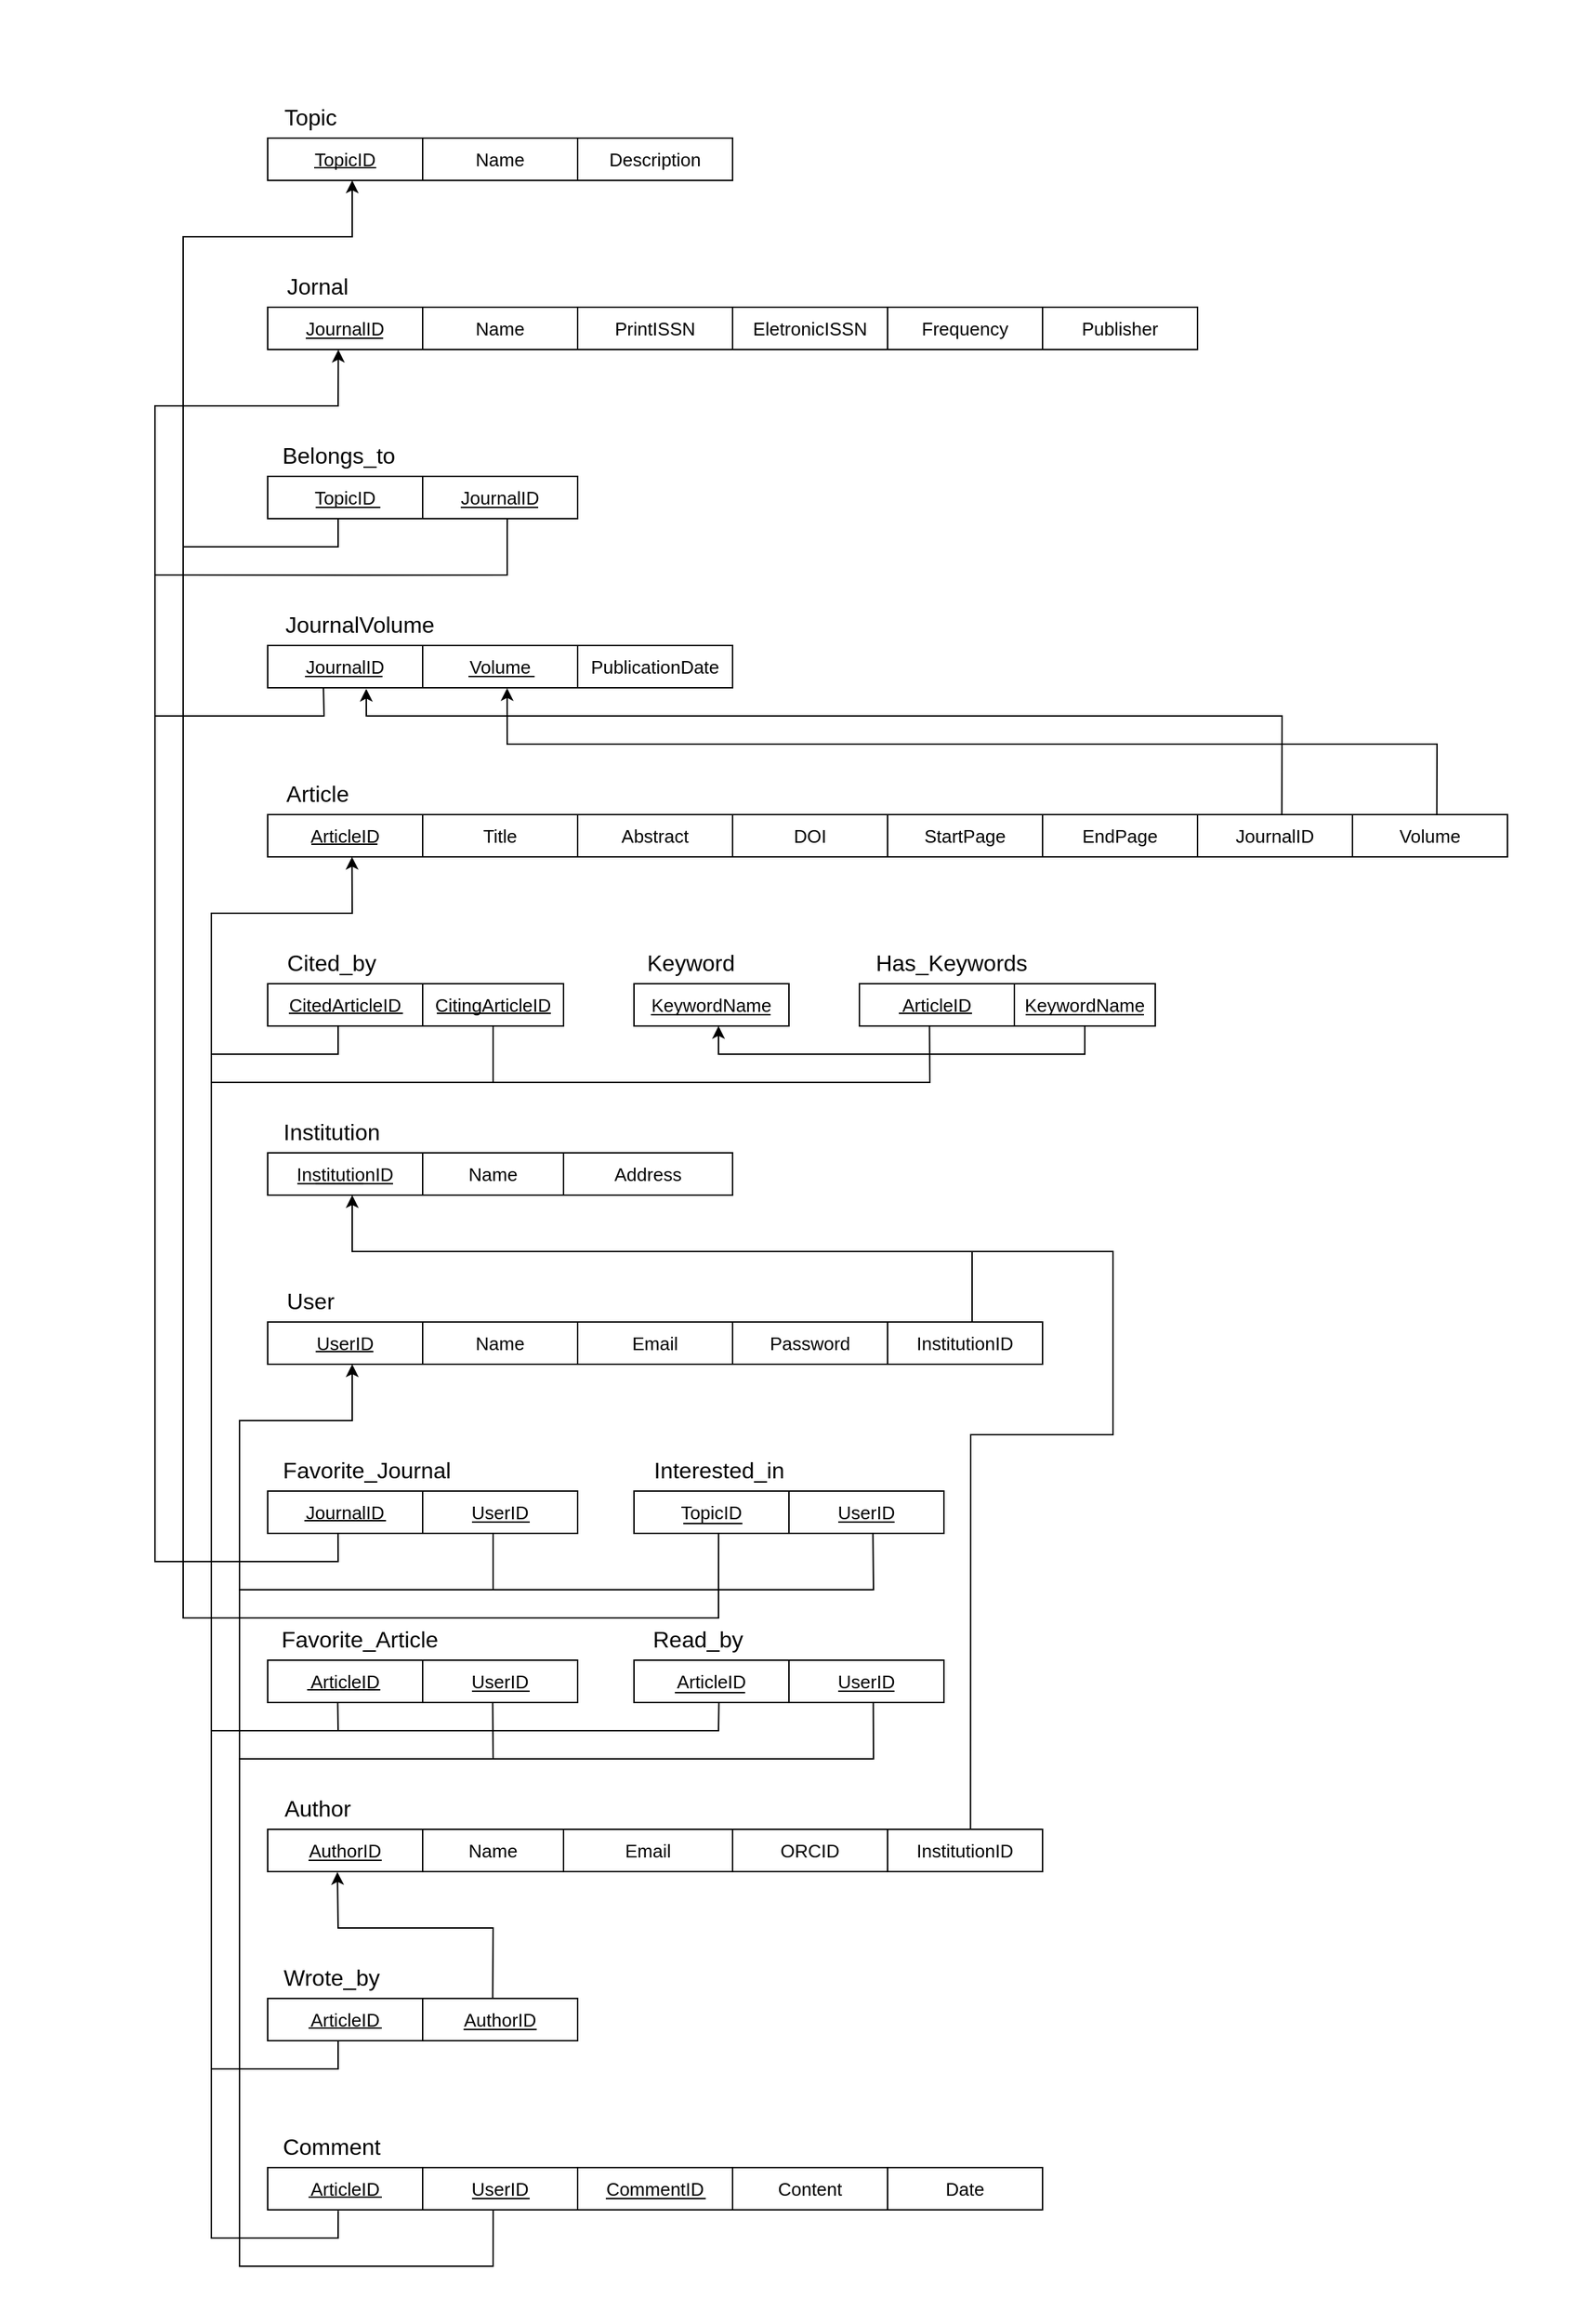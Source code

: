 <mxfile version="24.2.2" type="device">
  <diagram name="Page-1" id="EusNAs9UvcGAw2jEE7ZU">
    <mxGraphModel dx="5630" dy="3840" grid="1" gridSize="10" guides="1" tooltips="1" connect="1" arrows="1" fold="1" page="1" pageScale="1" pageWidth="850" pageHeight="1100" background="#ffffff" math="0" shadow="0">
      <root>
        <mxCell id="0" />
        <mxCell id="1" parent="0" />
        <mxCell id="cPXVCGKTlWXcmNsY_Yiw-56" value="" style="rounded=1;whiteSpace=wrap;html=1;fontFamily=Helvetica;fontSize=11;fontColor=default;labelBackgroundColor=default;fillColor=none;strokeColor=none;" parent="1" vertex="1">
          <mxGeometry x="-101" y="-218" width="1080" height="1648" as="geometry" />
        </mxCell>
        <mxCell id="zWW35y1L2ENobpvPabgp-231" value="" style="rounded=1;whiteSpace=wrap;html=1;fontFamily=Helvetica;fontSize=11;fontColor=default;labelBackgroundColor=default;fillColor=none;strokeColor=none;" parent="1" vertex="1">
          <mxGeometry x="-150" y="-218" width="1080" height="1648" as="geometry" />
        </mxCell>
        <mxCell id="zWW35y1L2ENobpvPabgp-2" value="" style="shape=table;startSize=0;container=1;collapsible=0;childLayout=tableLayout;fontSize=7;" parent="1" vertex="1">
          <mxGeometry x="40" y="360" width="880" height="30" as="geometry" />
        </mxCell>
        <mxCell id="zWW35y1L2ENobpvPabgp-3" value="" style="shape=tableRow;horizontal=0;startSize=0;swimlaneHead=0;swimlaneBody=0;strokeColor=inherit;top=0;left=0;bottom=0;right=0;collapsible=0;dropTarget=0;fillColor=none;points=[[0,0.5],[1,0.5]];portConstraint=eastwest;fontSize=16;" parent="zWW35y1L2ENobpvPabgp-2" vertex="1">
          <mxGeometry width="880" height="30" as="geometry" />
        </mxCell>
        <mxCell id="zWW35y1L2ENobpvPabgp-4" value="ArticleID" style="shape=partialRectangle;html=1;whiteSpace=wrap;connectable=0;strokeColor=inherit;overflow=hidden;fillColor=none;top=0;left=0;bottom=0;right=0;pointerEvents=1;fontSize=13;" parent="zWW35y1L2ENobpvPabgp-3" vertex="1">
          <mxGeometry width="110" height="30" as="geometry">
            <mxRectangle width="110" height="30" as="alternateBounds" />
          </mxGeometry>
        </mxCell>
        <mxCell id="zWW35y1L2ENobpvPabgp-5" value="Title" style="shape=partialRectangle;html=1;whiteSpace=wrap;connectable=0;strokeColor=inherit;overflow=hidden;fillColor=none;top=0;left=0;bottom=0;right=0;pointerEvents=1;fontSize=13;" parent="zWW35y1L2ENobpvPabgp-3" vertex="1">
          <mxGeometry x="110" width="110" height="30" as="geometry">
            <mxRectangle width="110" height="30" as="alternateBounds" />
          </mxGeometry>
        </mxCell>
        <mxCell id="zWW35y1L2ENobpvPabgp-6" value="&lt;font style=&quot;font-size: 13px;&quot;&gt;Abstract&lt;/font&gt;" style="shape=partialRectangle;html=1;whiteSpace=wrap;connectable=0;strokeColor=inherit;overflow=hidden;fillColor=none;top=0;left=0;bottom=0;right=0;pointerEvents=1;fontSize=13;" parent="zWW35y1L2ENobpvPabgp-3" vertex="1">
          <mxGeometry x="220" width="110" height="30" as="geometry">
            <mxRectangle width="110" height="30" as="alternateBounds" />
          </mxGeometry>
        </mxCell>
        <mxCell id="zWW35y1L2ENobpvPabgp-22" value="DOI" style="shape=partialRectangle;html=1;whiteSpace=wrap;connectable=0;strokeColor=inherit;overflow=hidden;fillColor=none;top=0;left=0;bottom=0;right=0;pointerEvents=1;fontSize=13;" parent="zWW35y1L2ENobpvPabgp-3" vertex="1">
          <mxGeometry x="330" width="110" height="30" as="geometry">
            <mxRectangle width="110" height="30" as="alternateBounds" />
          </mxGeometry>
        </mxCell>
        <mxCell id="zWW35y1L2ENobpvPabgp-23" value="StartPage" style="shape=partialRectangle;html=1;whiteSpace=wrap;connectable=0;strokeColor=inherit;overflow=hidden;fillColor=none;top=0;left=0;bottom=0;right=0;pointerEvents=1;fontSize=13;" parent="zWW35y1L2ENobpvPabgp-3" vertex="1">
          <mxGeometry x="440" width="110" height="30" as="geometry">
            <mxRectangle width="110" height="30" as="alternateBounds" />
          </mxGeometry>
        </mxCell>
        <mxCell id="zWW35y1L2ENobpvPabgp-24" value="EndPage" style="shape=partialRectangle;html=1;whiteSpace=wrap;connectable=0;strokeColor=inherit;overflow=hidden;fillColor=none;top=0;left=0;bottom=0;right=0;pointerEvents=1;fontSize=13;" parent="zWW35y1L2ENobpvPabgp-3" vertex="1">
          <mxGeometry x="550" width="110" height="30" as="geometry">
            <mxRectangle width="110" height="30" as="alternateBounds" />
          </mxGeometry>
        </mxCell>
        <mxCell id="zWW35y1L2ENobpvPabgp-131" value="JournalID" style="shape=partialRectangle;html=1;whiteSpace=wrap;connectable=0;strokeColor=inherit;overflow=hidden;fillColor=none;top=0;left=0;bottom=0;right=0;pointerEvents=1;fontSize=13;" parent="zWW35y1L2ENobpvPabgp-3" vertex="1">
          <mxGeometry x="660" width="110" height="30" as="geometry">
            <mxRectangle width="110" height="30" as="alternateBounds" />
          </mxGeometry>
        </mxCell>
        <mxCell id="zWW35y1L2ENobpvPabgp-133" value="Volume" style="shape=partialRectangle;html=1;whiteSpace=wrap;connectable=0;strokeColor=inherit;overflow=hidden;fillColor=none;top=0;left=0;bottom=0;right=0;pointerEvents=1;fontSize=13;" parent="zWW35y1L2ENobpvPabgp-3" vertex="1">
          <mxGeometry x="770" width="110" height="30" as="geometry">
            <mxRectangle width="110" height="30" as="alternateBounds" />
          </mxGeometry>
        </mxCell>
        <mxCell id="zWW35y1L2ENobpvPabgp-25" value="Article" style="text;html=1;align=center;verticalAlign=middle;resizable=0;points=[];autosize=1;strokeColor=none;fillColor=none;fontFamily=Helvetica;fontSize=16;fontColor=default;" parent="1" vertex="1">
          <mxGeometry x="40" y="330" width="70" height="30" as="geometry" />
        </mxCell>
        <mxCell id="zWW35y1L2ENobpvPabgp-26" value="User" style="text;html=1;align=center;verticalAlign=middle;resizable=0;points=[];autosize=1;strokeColor=none;fillColor=none;fontFamily=Helvetica;fontSize=16;fontColor=default;" parent="1" vertex="1">
          <mxGeometry x="40" y="690" width="60" height="30" as="geometry" />
        </mxCell>
        <mxCell id="zWW35y1L2ENobpvPabgp-27" value="" style="shape=table;startSize=0;container=1;collapsible=0;childLayout=tableLayout;fontSize=7;" parent="1" vertex="1">
          <mxGeometry x="40" y="720" width="550" height="30.0" as="geometry" />
        </mxCell>
        <mxCell id="zWW35y1L2ENobpvPabgp-28" value="" style="shape=tableRow;horizontal=0;startSize=0;swimlaneHead=0;swimlaneBody=0;strokeColor=inherit;top=0;left=0;bottom=0;right=0;collapsible=0;dropTarget=0;fillColor=none;points=[[0,0.5],[1,0.5]];portConstraint=eastwest;fontSize=16;" parent="zWW35y1L2ENobpvPabgp-27" vertex="1">
          <mxGeometry width="550" height="30" as="geometry" />
        </mxCell>
        <mxCell id="zWW35y1L2ENobpvPabgp-29" value="UserID" style="shape=partialRectangle;html=1;whiteSpace=wrap;connectable=0;strokeColor=inherit;overflow=hidden;fillColor=none;top=0;left=0;bottom=0;right=0;pointerEvents=1;fontSize=13;" parent="zWW35y1L2ENobpvPabgp-28" vertex="1">
          <mxGeometry width="110" height="30" as="geometry">
            <mxRectangle width="110" height="30" as="alternateBounds" />
          </mxGeometry>
        </mxCell>
        <mxCell id="zWW35y1L2ENobpvPabgp-30" value="Name" style="shape=partialRectangle;html=1;whiteSpace=wrap;connectable=0;strokeColor=inherit;overflow=hidden;fillColor=none;top=0;left=0;bottom=0;right=0;pointerEvents=1;fontSize=13;" parent="zWW35y1L2ENobpvPabgp-28" vertex="1">
          <mxGeometry x="110" width="110" height="30" as="geometry">
            <mxRectangle width="110" height="30" as="alternateBounds" />
          </mxGeometry>
        </mxCell>
        <mxCell id="zWW35y1L2ENobpvPabgp-31" value="Email" style="shape=partialRectangle;html=1;whiteSpace=wrap;connectable=0;strokeColor=inherit;overflow=hidden;fillColor=none;top=0;left=0;bottom=0;right=0;pointerEvents=1;fontSize=13;" parent="zWW35y1L2ENobpvPabgp-28" vertex="1">
          <mxGeometry x="220" width="110" height="30" as="geometry">
            <mxRectangle width="110" height="30" as="alternateBounds" />
          </mxGeometry>
        </mxCell>
        <mxCell id="zWW35y1L2ENobpvPabgp-32" value="Password" style="shape=partialRectangle;html=1;whiteSpace=wrap;connectable=0;strokeColor=inherit;overflow=hidden;fillColor=none;top=0;left=0;bottom=0;right=0;pointerEvents=1;fontSize=13;" parent="zWW35y1L2ENobpvPabgp-28" vertex="1">
          <mxGeometry x="330" width="110" height="30" as="geometry">
            <mxRectangle width="110" height="30" as="alternateBounds" />
          </mxGeometry>
        </mxCell>
        <mxCell id="zWW35y1L2ENobpvPabgp-145" value="InstitutionID" style="shape=partialRectangle;html=1;whiteSpace=wrap;connectable=0;strokeColor=inherit;overflow=hidden;fillColor=none;top=0;left=0;bottom=0;right=0;pointerEvents=1;fontSize=13;" parent="zWW35y1L2ENobpvPabgp-28" vertex="1">
          <mxGeometry x="440" width="110" height="30" as="geometry">
            <mxRectangle width="110" height="30" as="alternateBounds" />
          </mxGeometry>
        </mxCell>
        <mxCell id="zWW35y1L2ENobpvPabgp-35" value="Author" style="text;html=1;align=center;verticalAlign=middle;resizable=0;points=[];autosize=1;strokeColor=none;fillColor=none;fontFamily=Helvetica;fontSize=16;fontColor=default;" parent="1" vertex="1">
          <mxGeometry x="40" y="1050" width="70" height="30" as="geometry" />
        </mxCell>
        <mxCell id="zWW35y1L2ENobpvPabgp-36" value="" style="shape=table;startSize=0;container=1;collapsible=0;childLayout=tableLayout;fontSize=7;" parent="1" vertex="1">
          <mxGeometry x="40" y="1080" width="550" height="30" as="geometry" />
        </mxCell>
        <mxCell id="zWW35y1L2ENobpvPabgp-37" value="" style="shape=tableRow;horizontal=0;startSize=0;swimlaneHead=0;swimlaneBody=0;strokeColor=inherit;top=0;left=0;bottom=0;right=0;collapsible=0;dropTarget=0;fillColor=none;points=[[0,0.5],[1,0.5]];portConstraint=eastwest;fontSize=16;" parent="zWW35y1L2ENobpvPabgp-36" vertex="1">
          <mxGeometry width="550" height="30" as="geometry" />
        </mxCell>
        <mxCell id="zWW35y1L2ENobpvPabgp-38" value="AuthorID" style="shape=partialRectangle;html=1;whiteSpace=wrap;connectable=0;strokeColor=inherit;overflow=hidden;fillColor=none;top=0;left=0;bottom=0;right=0;pointerEvents=1;fontSize=13;" parent="zWW35y1L2ENobpvPabgp-37" vertex="1">
          <mxGeometry width="110" height="30" as="geometry">
            <mxRectangle width="110" height="30" as="alternateBounds" />
          </mxGeometry>
        </mxCell>
        <mxCell id="zWW35y1L2ENobpvPabgp-39" value="Name" style="shape=partialRectangle;html=1;whiteSpace=wrap;connectable=0;strokeColor=inherit;overflow=hidden;fillColor=none;top=0;left=0;bottom=0;right=0;pointerEvents=1;fontSize=13;" parent="zWW35y1L2ENobpvPabgp-37" vertex="1">
          <mxGeometry x="110" width="100" height="30" as="geometry">
            <mxRectangle width="100" height="30" as="alternateBounds" />
          </mxGeometry>
        </mxCell>
        <mxCell id="zWW35y1L2ENobpvPabgp-40" value="Email" style="shape=partialRectangle;html=1;whiteSpace=wrap;connectable=0;strokeColor=inherit;overflow=hidden;fillColor=none;top=0;left=0;bottom=0;right=0;pointerEvents=1;fontSize=13;" parent="zWW35y1L2ENobpvPabgp-37" vertex="1">
          <mxGeometry x="210" width="120" height="30" as="geometry">
            <mxRectangle width="120" height="30" as="alternateBounds" />
          </mxGeometry>
        </mxCell>
        <mxCell id="zWW35y1L2ENobpvPabgp-41" value="ORCID" style="shape=partialRectangle;html=1;whiteSpace=wrap;connectable=0;strokeColor=inherit;overflow=hidden;fillColor=none;top=0;left=0;bottom=0;right=0;pointerEvents=1;fontSize=13;" parent="zWW35y1L2ENobpvPabgp-37" vertex="1">
          <mxGeometry x="330" width="110" height="30" as="geometry">
            <mxRectangle width="110" height="30" as="alternateBounds" />
          </mxGeometry>
        </mxCell>
        <mxCell id="zWW35y1L2ENobpvPabgp-141" value="InstitutionID" style="shape=partialRectangle;html=1;whiteSpace=wrap;connectable=0;strokeColor=inherit;overflow=hidden;fillColor=none;top=0;left=0;bottom=0;right=0;pointerEvents=1;fontSize=13;" parent="zWW35y1L2ENobpvPabgp-37" vertex="1">
          <mxGeometry x="440" width="110" height="30" as="geometry">
            <mxRectangle width="110" height="30" as="alternateBounds" />
          </mxGeometry>
        </mxCell>
        <mxCell id="zWW35y1L2ENobpvPabgp-44" value="Institution" style="text;html=1;align=center;verticalAlign=middle;resizable=0;points=[];autosize=1;strokeColor=none;fillColor=none;fontFamily=Helvetica;fontSize=16;fontColor=default;" parent="1" vertex="1">
          <mxGeometry x="40" y="570" width="90" height="30" as="geometry" />
        </mxCell>
        <mxCell id="zWW35y1L2ENobpvPabgp-45" value="" style="shape=table;startSize=0;container=1;collapsible=0;childLayout=tableLayout;fontSize=7;" parent="1" vertex="1">
          <mxGeometry x="40" y="600" width="330" height="30" as="geometry" />
        </mxCell>
        <mxCell id="zWW35y1L2ENobpvPabgp-46" value="" style="shape=tableRow;horizontal=0;startSize=0;swimlaneHead=0;swimlaneBody=0;strokeColor=inherit;top=0;left=0;bottom=0;right=0;collapsible=0;dropTarget=0;fillColor=none;points=[[0,0.5],[1,0.5]];portConstraint=eastwest;fontSize=16;" parent="zWW35y1L2ENobpvPabgp-45" vertex="1">
          <mxGeometry width="330" height="30" as="geometry" />
        </mxCell>
        <mxCell id="zWW35y1L2ENobpvPabgp-47" value="InstitutionID" style="shape=partialRectangle;html=1;whiteSpace=wrap;connectable=0;strokeColor=inherit;overflow=hidden;fillColor=none;top=0;left=0;bottom=0;right=0;pointerEvents=1;fontSize=13;" parent="zWW35y1L2ENobpvPabgp-46" vertex="1">
          <mxGeometry width="110" height="30" as="geometry">
            <mxRectangle width="110" height="30" as="alternateBounds" />
          </mxGeometry>
        </mxCell>
        <mxCell id="zWW35y1L2ENobpvPabgp-48" value="Name" style="shape=partialRectangle;html=1;whiteSpace=wrap;connectable=0;strokeColor=inherit;overflow=hidden;fillColor=none;top=0;left=0;bottom=0;right=0;pointerEvents=1;fontSize=13;" parent="zWW35y1L2ENobpvPabgp-46" vertex="1">
          <mxGeometry x="110" width="100" height="30" as="geometry">
            <mxRectangle width="100" height="30" as="alternateBounds" />
          </mxGeometry>
        </mxCell>
        <mxCell id="zWW35y1L2ENobpvPabgp-49" value="Address" style="shape=partialRectangle;html=1;whiteSpace=wrap;connectable=0;strokeColor=inherit;overflow=hidden;fillColor=none;top=0;left=0;bottom=0;right=0;pointerEvents=1;fontSize=13;" parent="zWW35y1L2ENobpvPabgp-46" vertex="1">
          <mxGeometry x="210" width="120" height="30" as="geometry">
            <mxRectangle width="120" height="30" as="alternateBounds" />
          </mxGeometry>
        </mxCell>
        <mxCell id="zWW35y1L2ENobpvPabgp-60" value="Jornal" style="text;html=1;align=center;verticalAlign=middle;resizable=0;points=[];autosize=1;strokeColor=none;fillColor=none;fontFamily=Helvetica;fontSize=16;fontColor=default;" parent="1" vertex="1">
          <mxGeometry x="40" y="-30" width="70" height="30" as="geometry" />
        </mxCell>
        <mxCell id="zWW35y1L2ENobpvPabgp-61" value="Topic" style="text;html=1;align=center;verticalAlign=middle;resizable=0;points=[];autosize=1;strokeColor=none;fillColor=none;fontFamily=Helvetica;fontSize=16;fontColor=default;" parent="1" vertex="1">
          <mxGeometry x="40" y="-150" width="60" height="30" as="geometry" />
        </mxCell>
        <mxCell id="zWW35y1L2ENobpvPabgp-62" value="" style="shape=table;startSize=0;container=1;collapsible=0;childLayout=tableLayout;fontSize=7;" parent="1" vertex="1">
          <mxGeometry x="40" y="-120" width="330" height="30.0" as="geometry" />
        </mxCell>
        <mxCell id="zWW35y1L2ENobpvPabgp-63" value="" style="shape=tableRow;horizontal=0;startSize=0;swimlaneHead=0;swimlaneBody=0;strokeColor=inherit;top=0;left=0;bottom=0;right=0;collapsible=0;dropTarget=0;fillColor=none;points=[[0,0.5],[1,0.5]];portConstraint=eastwest;fontSize=16;" parent="zWW35y1L2ENobpvPabgp-62" vertex="1">
          <mxGeometry width="330" height="30" as="geometry" />
        </mxCell>
        <mxCell id="zWW35y1L2ENobpvPabgp-64" value="TopicID" style="shape=partialRectangle;html=1;whiteSpace=wrap;connectable=0;strokeColor=inherit;overflow=hidden;fillColor=none;top=0;left=0;bottom=0;right=0;pointerEvents=1;fontSize=13;" parent="zWW35y1L2ENobpvPabgp-63" vertex="1">
          <mxGeometry width="110" height="30" as="geometry">
            <mxRectangle width="110" height="30" as="alternateBounds" />
          </mxGeometry>
        </mxCell>
        <mxCell id="zWW35y1L2ENobpvPabgp-65" value="Name" style="shape=partialRectangle;html=1;whiteSpace=wrap;connectable=0;strokeColor=inherit;overflow=hidden;fillColor=none;top=0;left=0;bottom=0;right=0;pointerEvents=1;fontSize=13;" parent="zWW35y1L2ENobpvPabgp-63" vertex="1">
          <mxGeometry x="110" width="110" height="30" as="geometry">
            <mxRectangle width="110" height="30" as="alternateBounds" />
          </mxGeometry>
        </mxCell>
        <mxCell id="zWW35y1L2ENobpvPabgp-66" value="Description" style="shape=partialRectangle;html=1;whiteSpace=wrap;connectable=0;strokeColor=inherit;overflow=hidden;fillColor=none;top=0;left=0;bottom=0;right=0;pointerEvents=1;fontSize=13;" parent="zWW35y1L2ENobpvPabgp-63" vertex="1">
          <mxGeometry x="220" width="110" height="30" as="geometry">
            <mxRectangle width="110" height="30" as="alternateBounds" />
          </mxGeometry>
        </mxCell>
        <mxCell id="zWW35y1L2ENobpvPabgp-70" value="Keyword" style="text;html=1;align=center;verticalAlign=middle;resizable=0;points=[];autosize=1;strokeColor=none;fillColor=none;fontFamily=Helvetica;fontSize=16;fontColor=default;" parent="1" vertex="1">
          <mxGeometry x="300" y="450" width="80" height="30" as="geometry" />
        </mxCell>
        <mxCell id="zWW35y1L2ENobpvPabgp-71" value="" style="shape=table;startSize=0;container=1;collapsible=0;childLayout=tableLayout;fontSize=7;" parent="1" vertex="1">
          <mxGeometry x="300" y="480" width="110" height="30" as="geometry" />
        </mxCell>
        <mxCell id="zWW35y1L2ENobpvPabgp-72" value="" style="shape=tableRow;horizontal=0;startSize=0;swimlaneHead=0;swimlaneBody=0;strokeColor=inherit;top=0;left=0;bottom=0;right=0;collapsible=0;dropTarget=0;fillColor=none;points=[[0,0.5],[1,0.5]];portConstraint=eastwest;fontSize=16;" parent="zWW35y1L2ENobpvPabgp-71" vertex="1">
          <mxGeometry width="110" height="30" as="geometry" />
        </mxCell>
        <mxCell id="zWW35y1L2ENobpvPabgp-73" value="KeywordName" style="shape=partialRectangle;html=1;whiteSpace=wrap;connectable=0;strokeColor=inherit;overflow=hidden;fillColor=none;top=0;left=0;bottom=0;right=0;pointerEvents=1;fontSize=13;" parent="zWW35y1L2ENobpvPabgp-72" vertex="1">
          <mxGeometry width="110" height="30" as="geometry">
            <mxRectangle width="110" height="30" as="alternateBounds" />
          </mxGeometry>
        </mxCell>
        <mxCell id="zWW35y1L2ENobpvPabgp-79" value="" style="shape=table;startSize=0;container=1;collapsible=0;childLayout=tableLayout;fontSize=7;" parent="1" vertex="1">
          <mxGeometry x="40" width="660" height="30.0" as="geometry" />
        </mxCell>
        <mxCell id="zWW35y1L2ENobpvPabgp-80" value="" style="shape=tableRow;horizontal=0;startSize=0;swimlaneHead=0;swimlaneBody=0;strokeColor=inherit;top=0;left=0;bottom=0;right=0;collapsible=0;dropTarget=0;fillColor=none;points=[[0,0.5],[1,0.5]];portConstraint=eastwest;fontSize=16;" parent="zWW35y1L2ENobpvPabgp-79" vertex="1">
          <mxGeometry width="660" height="30" as="geometry" />
        </mxCell>
        <mxCell id="zWW35y1L2ENobpvPabgp-81" value="JournalID" style="shape=partialRectangle;html=1;whiteSpace=wrap;connectable=0;strokeColor=inherit;overflow=hidden;fillColor=none;top=0;left=0;bottom=0;right=0;pointerEvents=1;fontSize=13;" parent="zWW35y1L2ENobpvPabgp-80" vertex="1">
          <mxGeometry width="110" height="30" as="geometry">
            <mxRectangle width="110" height="30" as="alternateBounds" />
          </mxGeometry>
        </mxCell>
        <mxCell id="zWW35y1L2ENobpvPabgp-82" value="Name" style="shape=partialRectangle;html=1;whiteSpace=wrap;connectable=0;strokeColor=inherit;overflow=hidden;fillColor=none;top=0;left=0;bottom=0;right=0;pointerEvents=1;fontSize=13;" parent="zWW35y1L2ENobpvPabgp-80" vertex="1">
          <mxGeometry x="110" width="110" height="30" as="geometry">
            <mxRectangle width="110" height="30" as="alternateBounds" />
          </mxGeometry>
        </mxCell>
        <mxCell id="zWW35y1L2ENobpvPabgp-83" value="PrintISSN" style="shape=partialRectangle;html=1;whiteSpace=wrap;connectable=0;strokeColor=inherit;overflow=hidden;fillColor=none;top=0;left=0;bottom=0;right=0;pointerEvents=1;fontSize=13;" parent="zWW35y1L2ENobpvPabgp-80" vertex="1">
          <mxGeometry x="220" width="110" height="30" as="geometry">
            <mxRectangle width="110" height="30" as="alternateBounds" />
          </mxGeometry>
        </mxCell>
        <mxCell id="zWW35y1L2ENobpvPabgp-84" value="EletronicISSN" style="shape=partialRectangle;html=1;whiteSpace=wrap;connectable=0;strokeColor=inherit;overflow=hidden;fillColor=none;top=0;left=0;bottom=0;right=0;pointerEvents=1;fontSize=13;" parent="zWW35y1L2ENobpvPabgp-80" vertex="1">
          <mxGeometry x="330" width="110" height="30" as="geometry">
            <mxRectangle width="110" height="30" as="alternateBounds" />
          </mxGeometry>
        </mxCell>
        <mxCell id="zWW35y1L2ENobpvPabgp-85" value="Frequency" style="shape=partialRectangle;html=1;whiteSpace=wrap;connectable=0;strokeColor=inherit;overflow=hidden;fillColor=none;top=0;left=0;bottom=0;right=0;pointerEvents=1;fontSize=13;" parent="zWW35y1L2ENobpvPabgp-80" vertex="1">
          <mxGeometry x="440" width="110" height="30" as="geometry">
            <mxRectangle width="110" height="30" as="alternateBounds" />
          </mxGeometry>
        </mxCell>
        <mxCell id="zWW35y1L2ENobpvPabgp-86" value="Publisher" style="shape=partialRectangle;html=1;whiteSpace=wrap;connectable=0;strokeColor=inherit;overflow=hidden;fillColor=none;top=0;left=0;bottom=0;right=0;pointerEvents=1;fontSize=13;" parent="zWW35y1L2ENobpvPabgp-80" vertex="1">
          <mxGeometry x="550" width="110" height="30" as="geometry">
            <mxRectangle width="110" height="30" as="alternateBounds" />
          </mxGeometry>
        </mxCell>
        <mxCell id="zWW35y1L2ENobpvPabgp-91" value="" style="shape=table;startSize=0;container=1;collapsible=0;childLayout=tableLayout;fontSize=7;" parent="1" vertex="1">
          <mxGeometry x="40" y="240" width="330" height="30" as="geometry" />
        </mxCell>
        <mxCell id="zWW35y1L2ENobpvPabgp-92" value="" style="shape=tableRow;horizontal=0;startSize=0;swimlaneHead=0;swimlaneBody=0;strokeColor=inherit;top=0;left=0;bottom=0;right=0;collapsible=0;dropTarget=0;fillColor=none;points=[[0,0.5],[1,0.5]];portConstraint=eastwest;fontSize=16;" parent="zWW35y1L2ENobpvPabgp-91" vertex="1">
          <mxGeometry width="330" height="30" as="geometry" />
        </mxCell>
        <mxCell id="zWW35y1L2ENobpvPabgp-93" value="JournalID" style="shape=partialRectangle;html=1;whiteSpace=wrap;connectable=0;strokeColor=inherit;overflow=hidden;fillColor=none;top=0;left=0;bottom=0;right=0;pointerEvents=1;fontSize=13;" parent="zWW35y1L2ENobpvPabgp-92" vertex="1">
          <mxGeometry width="110" height="30" as="geometry">
            <mxRectangle width="110" height="30" as="alternateBounds" />
          </mxGeometry>
        </mxCell>
        <mxCell id="zWW35y1L2ENobpvPabgp-94" value="Volume" style="shape=partialRectangle;html=1;whiteSpace=wrap;connectable=0;strokeColor=inherit;overflow=hidden;fillColor=none;top=0;left=0;bottom=0;right=0;pointerEvents=1;fontSize=13;" parent="zWW35y1L2ENobpvPabgp-92" vertex="1">
          <mxGeometry x="110" width="110" height="30" as="geometry">
            <mxRectangle width="110" height="30" as="alternateBounds" />
          </mxGeometry>
        </mxCell>
        <mxCell id="zWW35y1L2ENobpvPabgp-126" value="PublicationDate" style="shape=partialRectangle;html=1;whiteSpace=wrap;connectable=0;strokeColor=inherit;overflow=hidden;fillColor=none;top=0;left=0;bottom=0;right=0;pointerEvents=1;fontSize=13;" parent="zWW35y1L2ENobpvPabgp-92" vertex="1">
          <mxGeometry x="220" width="110" height="30" as="geometry">
            <mxRectangle width="110" height="30" as="alternateBounds" />
          </mxGeometry>
        </mxCell>
        <mxCell id="zWW35y1L2ENobpvPabgp-99" value="JournalVolume" style="text;html=1;align=center;verticalAlign=middle;resizable=0;points=[];autosize=1;strokeColor=none;fillColor=none;fontFamily=Helvetica;fontSize=16;fontColor=default;" parent="1" vertex="1">
          <mxGeometry x="40" y="210" width="130" height="30" as="geometry" />
        </mxCell>
        <mxCell id="zWW35y1L2ENobpvPabgp-109" value="" style="shape=table;startSize=0;container=1;collapsible=0;childLayout=tableLayout;fontSize=7;" parent="1" vertex="1">
          <mxGeometry x="40" y="1320" width="550" height="30" as="geometry" />
        </mxCell>
        <mxCell id="zWW35y1L2ENobpvPabgp-110" value="" style="shape=tableRow;horizontal=0;startSize=0;swimlaneHead=0;swimlaneBody=0;strokeColor=inherit;top=0;left=0;bottom=0;right=0;collapsible=0;dropTarget=0;fillColor=none;points=[[0,0.5],[1,0.5]];portConstraint=eastwest;fontSize=16;" parent="zWW35y1L2ENobpvPabgp-109" vertex="1">
          <mxGeometry width="550" height="30" as="geometry" />
        </mxCell>
        <mxCell id="zWW35y1L2ENobpvPabgp-129" value="&lt;div&gt;ArticleID&lt;/div&gt;" style="shape=partialRectangle;html=1;whiteSpace=wrap;connectable=0;strokeColor=inherit;overflow=hidden;fillColor=none;top=0;left=0;bottom=0;right=0;pointerEvents=1;fontSize=13;fontStyle=0" parent="zWW35y1L2ENobpvPabgp-110" vertex="1">
          <mxGeometry width="110" height="30" as="geometry">
            <mxRectangle width="110" height="30" as="alternateBounds" />
          </mxGeometry>
        </mxCell>
        <mxCell id="zWW35y1L2ENobpvPabgp-128" value="UserID" style="shape=partialRectangle;html=1;whiteSpace=wrap;connectable=0;strokeColor=inherit;overflow=hidden;fillColor=none;top=0;left=0;bottom=0;right=0;pointerEvents=1;fontSize=13;fontStyle=0" parent="zWW35y1L2ENobpvPabgp-110" vertex="1">
          <mxGeometry x="110" width="110" height="30" as="geometry">
            <mxRectangle width="110" height="30" as="alternateBounds" />
          </mxGeometry>
        </mxCell>
        <mxCell id="zWW35y1L2ENobpvPabgp-111" value="CommentID" style="shape=partialRectangle;html=1;whiteSpace=wrap;connectable=0;strokeColor=inherit;overflow=hidden;fillColor=none;top=0;left=0;bottom=0;right=0;pointerEvents=1;fontSize=13;fontStyle=0" parent="zWW35y1L2ENobpvPabgp-110" vertex="1">
          <mxGeometry x="220" width="110" height="30" as="geometry">
            <mxRectangle width="110" height="30" as="alternateBounds" />
          </mxGeometry>
        </mxCell>
        <mxCell id="zWW35y1L2ENobpvPabgp-114" value="Content" style="shape=partialRectangle;html=1;whiteSpace=wrap;connectable=0;strokeColor=inherit;overflow=hidden;fillColor=none;top=0;left=0;bottom=0;right=0;pointerEvents=1;fontSize=13;" parent="zWW35y1L2ENobpvPabgp-110" vertex="1">
          <mxGeometry x="330" width="110" height="30" as="geometry">
            <mxRectangle width="110" height="30" as="alternateBounds" />
          </mxGeometry>
        </mxCell>
        <mxCell id="zWW35y1L2ENobpvPabgp-112" value="Date" style="shape=partialRectangle;html=1;whiteSpace=wrap;connectable=0;strokeColor=inherit;overflow=hidden;fillColor=none;top=0;left=0;bottom=0;right=0;pointerEvents=1;fontSize=13;" parent="zWW35y1L2ENobpvPabgp-110" vertex="1">
          <mxGeometry x="440" width="110" height="30" as="geometry">
            <mxRectangle width="110" height="30" as="alternateBounds" />
          </mxGeometry>
        </mxCell>
        <mxCell id="zWW35y1L2ENobpvPabgp-115" value="Comment" style="text;html=1;align=center;verticalAlign=middle;resizable=0;points=[];autosize=1;strokeColor=none;fillColor=none;fontFamily=Helvetica;fontSize=16;fontColor=default;" parent="1" vertex="1">
          <mxGeometry x="40" y="1290" width="90" height="30" as="geometry" />
        </mxCell>
        <mxCell id="zWW35y1L2ENobpvPabgp-136" value="" style="endArrow=classic;html=1;rounded=0;fontFamily=Helvetica;fontSize=13;fontColor=default;exitX=0.12;exitY=1.004;exitDx=0;exitDy=0;exitPerimeter=0;entryX=0.076;entryY=1.004;entryDx=0;entryDy=0;entryPerimeter=0;" parent="1" source="zWW35y1L2ENobpvPabgp-92" target="zWW35y1L2ENobpvPabgp-80" edge="1">
          <mxGeometry width="50" height="50" relative="1" as="geometry">
            <mxPoint x="70" y="310" as="sourcePoint" />
            <mxPoint x="90" y="150" as="targetPoint" />
            <Array as="points">
              <mxPoint x="80" y="290" />
              <mxPoint x="-40" y="290" />
              <mxPoint x="-40" y="70" />
              <mxPoint x="90" y="70" />
            </Array>
          </mxGeometry>
        </mxCell>
        <mxCell id="zWW35y1L2ENobpvPabgp-139" value="" style="endArrow=classic;html=1;rounded=0;fontFamily=Helvetica;fontSize=13;fontColor=default;entryX=0.212;entryY=1.024;entryDx=0;entryDy=0;entryPerimeter=0;exitX=0.818;exitY=-0.01;exitDx=0;exitDy=0;exitPerimeter=0;" parent="1" source="zWW35y1L2ENobpvPabgp-3" target="zWW35y1L2ENobpvPabgp-92" edge="1">
          <mxGeometry width="50" height="50" relative="1" as="geometry">
            <mxPoint x="780" y="310" as="sourcePoint" />
            <mxPoint x="220" y="260" as="targetPoint" />
            <Array as="points">
              <mxPoint x="760" y="290" />
              <mxPoint x="110" y="290" />
            </Array>
          </mxGeometry>
        </mxCell>
        <mxCell id="zWW35y1L2ENobpvPabgp-140" value="" style="endArrow=classic;html=1;rounded=0;fontFamily=Helvetica;fontSize=13;fontColor=default;entryX=0.515;entryY=1.007;entryDx=0;entryDy=0;entryPerimeter=0;exitX=0.943;exitY=-0.009;exitDx=0;exitDy=0;exitPerimeter=0;" parent="1" source="zWW35y1L2ENobpvPabgp-3" target="zWW35y1L2ENobpvPabgp-92" edge="1">
          <mxGeometry width="50" height="50" relative="1" as="geometry">
            <mxPoint x="900" y="330" as="sourcePoint" />
            <mxPoint x="210" y="291" as="targetPoint" />
            <Array as="points">
              <mxPoint x="870" y="310" />
              <mxPoint x="210" y="310" />
            </Array>
          </mxGeometry>
        </mxCell>
        <mxCell id="zWW35y1L2ENobpvPabgp-143" value="" style="endArrow=classic;html=1;rounded=0;fontFamily=Helvetica;fontSize=13;fontColor=default;exitX=0.907;exitY=0.001;exitDx=0;exitDy=0;exitPerimeter=0;" parent="1" source="zWW35y1L2ENobpvPabgp-37" edge="1">
          <mxGeometry width="50" height="50" relative="1" as="geometry">
            <mxPoint x="538.3" y="719.01" as="sourcePoint" />
            <mxPoint x="100" y="630" as="targetPoint" />
            <Array as="points">
              <mxPoint x="539" y="800" />
              <mxPoint x="640" y="800" />
              <mxPoint x="640" y="670" />
              <mxPoint x="540" y="670" />
              <mxPoint x="100" y="670" />
            </Array>
          </mxGeometry>
        </mxCell>
        <mxCell id="zWW35y1L2ENobpvPabgp-146" value="" style="endArrow=none;html=1;rounded=0;fontFamily=Helvetica;fontSize=13;fontColor=default;" parent="1" edge="1">
          <mxGeometry width="50" height="50" relative="1" as="geometry">
            <mxPoint x="540" y="720" as="sourcePoint" />
            <mxPoint x="540" y="670" as="targetPoint" />
          </mxGeometry>
        </mxCell>
        <mxCell id="zWW35y1L2ENobpvPabgp-149" value="" style="endArrow=classic;html=1;rounded=0;fontFamily=Helvetica;fontSize=13;fontColor=default;exitX=0.291;exitY=1.008;exitDx=0;exitDy=0;exitPerimeter=0;" parent="1" source="zWW35y1L2ENobpvPabgp-110" edge="1">
          <mxGeometry width="50" height="50" relative="1" as="geometry">
            <mxPoint x="200" y="990" as="sourcePoint" />
            <mxPoint x="100" y="750" as="targetPoint" />
            <Array as="points">
              <mxPoint x="200" y="1390" />
              <mxPoint x="20" y="1390" />
              <mxPoint x="20" y="790" />
              <mxPoint x="100" y="790" />
            </Array>
          </mxGeometry>
        </mxCell>
        <mxCell id="zWW35y1L2ENobpvPabgp-150" value="" style="endArrow=classic;html=1;rounded=0;fontFamily=Helvetica;fontSize=13;fontColor=default;exitX=0.091;exitY=1.02;exitDx=0;exitDy=0;exitPerimeter=0;entryX=0.068;entryY=0.998;entryDx=0;entryDy=0;entryPerimeter=0;" parent="1" source="zWW35y1L2ENobpvPabgp-109" target="zWW35y1L2ENobpvPabgp-3" edge="1">
          <mxGeometry width="50" height="50" relative="1" as="geometry">
            <mxPoint x="50" y="560" as="sourcePoint" />
            <mxPoint x="100" y="510" as="targetPoint" />
            <Array as="points">
              <mxPoint x="90" y="1370" />
              <mxPoint y="1370" />
              <mxPoint y="550" />
              <mxPoint y="430" />
              <mxPoint x="100" y="430" />
            </Array>
          </mxGeometry>
        </mxCell>
        <mxCell id="zWW35y1L2ENobpvPabgp-153" value="Belongs_to" style="text;html=1;align=center;verticalAlign=middle;resizable=0;points=[];autosize=1;strokeColor=none;fillColor=none;fontFamily=Helvetica;fontSize=16;fontColor=default;" parent="1" vertex="1">
          <mxGeometry x="40" y="90" width="100" height="30" as="geometry" />
        </mxCell>
        <mxCell id="zWW35y1L2ENobpvPabgp-154" value="" style="shape=table;startSize=0;container=1;collapsible=0;childLayout=tableLayout;fontSize=7;" parent="1" vertex="1">
          <mxGeometry x="40" y="120" width="220" height="30.0" as="geometry" />
        </mxCell>
        <mxCell id="zWW35y1L2ENobpvPabgp-155" value="" style="shape=tableRow;horizontal=0;startSize=0;swimlaneHead=0;swimlaneBody=0;strokeColor=inherit;top=0;left=0;bottom=0;right=0;collapsible=0;dropTarget=0;fillColor=none;points=[[0,0.5],[1,0.5]];portConstraint=eastwest;fontSize=16;" parent="zWW35y1L2ENobpvPabgp-154" vertex="1">
          <mxGeometry width="220" height="30" as="geometry" />
        </mxCell>
        <mxCell id="zWW35y1L2ENobpvPabgp-156" value="TopicID" style="shape=partialRectangle;html=1;whiteSpace=wrap;connectable=0;strokeColor=inherit;overflow=hidden;fillColor=none;top=0;left=0;bottom=0;right=0;pointerEvents=1;fontSize=13;" parent="zWW35y1L2ENobpvPabgp-155" vertex="1">
          <mxGeometry width="110" height="30" as="geometry">
            <mxRectangle width="110" height="30" as="alternateBounds" />
          </mxGeometry>
        </mxCell>
        <mxCell id="zWW35y1L2ENobpvPabgp-157" value="JournalID" style="shape=partialRectangle;html=1;whiteSpace=wrap;connectable=0;strokeColor=inherit;overflow=hidden;fillColor=none;top=0;left=0;bottom=0;right=0;pointerEvents=1;fontSize=13;" parent="zWW35y1L2ENobpvPabgp-155" vertex="1">
          <mxGeometry x="110" width="110" height="30" as="geometry">
            <mxRectangle width="110" height="30" as="alternateBounds" />
          </mxGeometry>
        </mxCell>
        <mxCell id="zWW35y1L2ENobpvPabgp-160" value="" style="endArrow=none;html=1;rounded=0;fontFamily=Helvetica;fontSize=13;fontColor=default;entryX=0.773;entryY=1.001;entryDx=0;entryDy=0;entryPerimeter=0;" parent="1" target="zWW35y1L2ENobpvPabgp-155" edge="1">
          <mxGeometry width="50" height="50" relative="1" as="geometry">
            <mxPoint x="-40" y="190" as="sourcePoint" />
            <mxPoint x="230" y="190" as="targetPoint" />
            <Array as="points">
              <mxPoint x="110" y="190.09" />
              <mxPoint x="210" y="190" />
              <mxPoint x="210" y="160" />
            </Array>
          </mxGeometry>
        </mxCell>
        <mxCell id="zWW35y1L2ENobpvPabgp-161" value="" style="endArrow=classic;html=1;rounded=0;fontFamily=Helvetica;fontSize=13;fontColor=default;exitX=0.12;exitY=1.004;exitDx=0;exitDy=0;exitPerimeter=0;entryX=0.076;entryY=1.004;entryDx=0;entryDy=0;entryPerimeter=0;" parent="1" edge="1">
          <mxGeometry width="50" height="50" relative="1" as="geometry">
            <mxPoint x="90" y="150" as="sourcePoint" />
            <mxPoint x="100" y="-90" as="targetPoint" />
            <Array as="points">
              <mxPoint x="90" y="170" />
              <mxPoint x="-20" y="170" />
              <mxPoint x="-20" y="-50" />
              <mxPoint x="100" y="-50" />
            </Array>
          </mxGeometry>
        </mxCell>
        <mxCell id="zWW35y1L2ENobpvPabgp-170" value="Favorite_Article" style="text;html=1;align=center;verticalAlign=middle;resizable=0;points=[];autosize=1;strokeColor=none;fillColor=none;fontFamily=Helvetica;fontSize=16;fontColor=default;" parent="1" vertex="1">
          <mxGeometry x="40" y="930" width="130" height="30" as="geometry" />
        </mxCell>
        <mxCell id="zWW35y1L2ENobpvPabgp-171" value="" style="shape=table;startSize=0;container=1;collapsible=0;childLayout=tableLayout;fontSize=7;" parent="1" vertex="1">
          <mxGeometry x="40" y="960" width="220" height="30.0" as="geometry" />
        </mxCell>
        <mxCell id="zWW35y1L2ENobpvPabgp-172" value="" style="shape=tableRow;horizontal=0;startSize=0;swimlaneHead=0;swimlaneBody=0;strokeColor=inherit;top=0;left=0;bottom=0;right=0;collapsible=0;dropTarget=0;fillColor=none;points=[[0,0.5],[1,0.5]];portConstraint=eastwest;fontSize=16;" parent="zWW35y1L2ENobpvPabgp-171" vertex="1">
          <mxGeometry width="220" height="30" as="geometry" />
        </mxCell>
        <mxCell id="zWW35y1L2ENobpvPabgp-173" value="ArticleID" style="shape=partialRectangle;html=1;whiteSpace=wrap;connectable=0;strokeColor=inherit;overflow=hidden;fillColor=none;top=0;left=0;bottom=0;right=0;pointerEvents=1;fontSize=13;" parent="zWW35y1L2ENobpvPabgp-172" vertex="1">
          <mxGeometry width="110" height="30" as="geometry">
            <mxRectangle width="110" height="30" as="alternateBounds" />
          </mxGeometry>
        </mxCell>
        <mxCell id="zWW35y1L2ENobpvPabgp-174" value="UserID" style="shape=partialRectangle;html=1;whiteSpace=wrap;connectable=0;strokeColor=inherit;overflow=hidden;fillColor=none;top=0;left=0;bottom=0;right=0;pointerEvents=1;fontSize=13;" parent="zWW35y1L2ENobpvPabgp-172" vertex="1">
          <mxGeometry x="110" width="110" height="30" as="geometry">
            <mxRectangle width="110" height="30" as="alternateBounds" />
          </mxGeometry>
        </mxCell>
        <mxCell id="zWW35y1L2ENobpvPabgp-175" value="Read_by" style="text;html=1;align=center;verticalAlign=middle;resizable=0;points=[];autosize=1;strokeColor=none;fillColor=none;fontFamily=Helvetica;fontSize=16;fontColor=default;" parent="1" vertex="1">
          <mxGeometry x="300" y="930" width="90" height="30" as="geometry" />
        </mxCell>
        <mxCell id="zWW35y1L2ENobpvPabgp-176" value="" style="shape=table;startSize=0;container=1;collapsible=0;childLayout=tableLayout;fontSize=7;" parent="1" vertex="1">
          <mxGeometry x="300" y="960" width="220" height="30.0" as="geometry" />
        </mxCell>
        <mxCell id="zWW35y1L2ENobpvPabgp-177" value="" style="shape=tableRow;horizontal=0;startSize=0;swimlaneHead=0;swimlaneBody=0;strokeColor=inherit;top=0;left=0;bottom=0;right=0;collapsible=0;dropTarget=0;fillColor=none;points=[[0,0.5],[1,0.5]];portConstraint=eastwest;fontSize=16;" parent="zWW35y1L2ENobpvPabgp-176" vertex="1">
          <mxGeometry width="220" height="30" as="geometry" />
        </mxCell>
        <mxCell id="zWW35y1L2ENobpvPabgp-178" value="ArticleID" style="shape=partialRectangle;html=1;whiteSpace=wrap;connectable=0;strokeColor=inherit;overflow=hidden;fillColor=none;top=0;left=0;bottom=0;right=0;pointerEvents=1;fontSize=13;" parent="zWW35y1L2ENobpvPabgp-177" vertex="1">
          <mxGeometry width="110" height="30" as="geometry">
            <mxRectangle width="110" height="30" as="alternateBounds" />
          </mxGeometry>
        </mxCell>
        <mxCell id="zWW35y1L2ENobpvPabgp-179" value="UserID" style="shape=partialRectangle;html=1;whiteSpace=wrap;connectable=0;strokeColor=inherit;overflow=hidden;fillColor=none;top=0;left=0;bottom=0;right=0;pointerEvents=1;fontSize=13;" parent="zWW35y1L2ENobpvPabgp-177" vertex="1">
          <mxGeometry x="110" width="110" height="30" as="geometry">
            <mxRectangle width="110" height="30" as="alternateBounds" />
          </mxGeometry>
        </mxCell>
        <mxCell id="zWW35y1L2ENobpvPabgp-180" value="" style="endArrow=none;html=1;rounded=0;fontFamily=Helvetica;fontSize=13;fontColor=default;entryX=0.726;entryY=0.997;entryDx=0;entryDy=0;entryPerimeter=0;" parent="1" target="zWW35y1L2ENobpvPabgp-172" edge="1">
          <mxGeometry width="50" height="50" relative="1" as="geometry">
            <mxPoint x="20" y="1030" as="sourcePoint" />
            <mxPoint x="200" y="1030" as="targetPoint" />
            <Array as="points">
              <mxPoint x="200" y="1030" />
            </Array>
          </mxGeometry>
        </mxCell>
        <mxCell id="zWW35y1L2ENobpvPabgp-181" value="" style="endArrow=none;html=1;rounded=0;fontFamily=Helvetica;fontSize=13;fontColor=default;entryX=0.226;entryY=0.999;entryDx=0;entryDy=0;entryPerimeter=0;" parent="1" target="zWW35y1L2ENobpvPabgp-172" edge="1">
          <mxGeometry width="50" height="50" relative="1" as="geometry">
            <mxPoint y="1010" as="sourcePoint" />
            <mxPoint x="50" y="960" as="targetPoint" />
            <Array as="points">
              <mxPoint x="90" y="1010" />
            </Array>
          </mxGeometry>
        </mxCell>
        <mxCell id="zWW35y1L2ENobpvPabgp-183" value="" style="endArrow=none;html=1;rounded=0;fontFamily=Helvetica;fontSize=13;fontColor=default;entryX=0.274;entryY=0.996;entryDx=0;entryDy=0;entryPerimeter=0;" parent="1" target="zWW35y1L2ENobpvPabgp-177" edge="1">
          <mxGeometry width="50" height="50" relative="1" as="geometry">
            <mxPoint x="90" y="1010" as="sourcePoint" />
            <mxPoint x="360" y="1010" as="targetPoint" />
            <Array as="points">
              <mxPoint x="180" y="1010" />
              <mxPoint x="360" y="1010" />
            </Array>
          </mxGeometry>
        </mxCell>
        <mxCell id="zWW35y1L2ENobpvPabgp-184" value="Favorite_Journal" style="text;html=1;align=center;verticalAlign=middle;resizable=0;points=[];autosize=1;strokeColor=none;fillColor=none;fontFamily=Helvetica;fontSize=16;fontColor=default;" parent="1" vertex="1">
          <mxGeometry x="40" y="810" width="140" height="30" as="geometry" />
        </mxCell>
        <mxCell id="zWW35y1L2ENobpvPabgp-185" value="" style="shape=table;startSize=0;container=1;collapsible=0;childLayout=tableLayout;fontSize=7;" parent="1" vertex="1">
          <mxGeometry x="40" y="840" width="220" height="30.0" as="geometry" />
        </mxCell>
        <mxCell id="zWW35y1L2ENobpvPabgp-186" value="" style="shape=tableRow;horizontal=0;startSize=0;swimlaneHead=0;swimlaneBody=0;strokeColor=inherit;top=0;left=0;bottom=0;right=0;collapsible=0;dropTarget=0;fillColor=none;points=[[0,0.5],[1,0.5]];portConstraint=eastwest;fontSize=16;" parent="zWW35y1L2ENobpvPabgp-185" vertex="1">
          <mxGeometry width="220" height="30" as="geometry" />
        </mxCell>
        <mxCell id="zWW35y1L2ENobpvPabgp-187" value="JournalID" style="shape=partialRectangle;html=1;whiteSpace=wrap;connectable=0;strokeColor=inherit;overflow=hidden;fillColor=none;top=0;left=0;bottom=0;right=0;pointerEvents=1;fontSize=13;" parent="zWW35y1L2ENobpvPabgp-186" vertex="1">
          <mxGeometry width="110" height="30" as="geometry">
            <mxRectangle width="110" height="30" as="alternateBounds" />
          </mxGeometry>
        </mxCell>
        <mxCell id="zWW35y1L2ENobpvPabgp-188" value="UserID" style="shape=partialRectangle;html=1;whiteSpace=wrap;connectable=0;strokeColor=inherit;overflow=hidden;fillColor=none;top=0;left=0;bottom=0;right=0;pointerEvents=1;fontSize=13;" parent="zWW35y1L2ENobpvPabgp-186" vertex="1">
          <mxGeometry x="110" width="110" height="30" as="geometry">
            <mxRectangle width="110" height="30" as="alternateBounds" />
          </mxGeometry>
        </mxCell>
        <mxCell id="zWW35y1L2ENobpvPabgp-189" value="" style="endArrow=none;html=1;rounded=0;fontFamily=Helvetica;fontSize=13;fontColor=default;entryX=0.726;entryY=0.997;entryDx=0;entryDy=0;entryPerimeter=0;" parent="1" edge="1">
          <mxGeometry width="50" height="50" relative="1" as="geometry">
            <mxPoint x="20" y="910" as="sourcePoint" />
            <mxPoint x="200" y="870" as="targetPoint" />
            <Array as="points">
              <mxPoint x="200" y="910" />
            </Array>
          </mxGeometry>
        </mxCell>
        <mxCell id="zWW35y1L2ENobpvPabgp-190" value="" style="endArrow=none;html=1;rounded=0;fontFamily=Helvetica;fontSize=13;fontColor=default;exitX=0.227;exitY=1.005;exitDx=0;exitDy=0;exitPerimeter=0;" parent="1" source="zWW35y1L2ENobpvPabgp-186" edge="1">
          <mxGeometry width="50" height="50" relative="1" as="geometry">
            <mxPoint x="230" y="460" as="sourcePoint" />
            <mxPoint x="-40" y="290" as="targetPoint" />
            <Array as="points">
              <mxPoint x="90" y="890" />
              <mxPoint x="-40" y="890" />
            </Array>
          </mxGeometry>
        </mxCell>
        <mxCell id="zWW35y1L2ENobpvPabgp-192" value="" style="endArrow=none;html=1;rounded=0;fontFamily=Helvetica;fontSize=13;fontColor=default;entryX=0.772;entryY=0.996;entryDx=0;entryDy=0;entryPerimeter=0;" parent="1" target="zWW35y1L2ENobpvPabgp-177" edge="1">
          <mxGeometry width="50" height="50" relative="1" as="geometry">
            <mxPoint x="200" y="1030" as="sourcePoint" />
            <mxPoint x="380" y="990" as="targetPoint" />
            <Array as="points">
              <mxPoint x="470" y="1030" />
            </Array>
          </mxGeometry>
        </mxCell>
        <mxCell id="zWW35y1L2ENobpvPabgp-193" value="Interested_in" style="text;html=1;align=center;verticalAlign=middle;resizable=0;points=[];autosize=1;strokeColor=none;fillColor=none;fontFamily=Helvetica;fontSize=16;fontColor=default;" parent="1" vertex="1">
          <mxGeometry x="300" y="810" width="120" height="30" as="geometry" />
        </mxCell>
        <mxCell id="zWW35y1L2ENobpvPabgp-194" value="" style="shape=table;startSize=0;container=1;collapsible=0;childLayout=tableLayout;fontSize=7;" parent="1" vertex="1">
          <mxGeometry x="300" y="840" width="220" height="30.0" as="geometry" />
        </mxCell>
        <mxCell id="zWW35y1L2ENobpvPabgp-195" value="" style="shape=tableRow;horizontal=0;startSize=0;swimlaneHead=0;swimlaneBody=0;strokeColor=inherit;top=0;left=0;bottom=0;right=0;collapsible=0;dropTarget=0;fillColor=none;points=[[0,0.5],[1,0.5]];portConstraint=eastwest;fontSize=16;" parent="zWW35y1L2ENobpvPabgp-194" vertex="1">
          <mxGeometry width="220" height="30" as="geometry" />
        </mxCell>
        <mxCell id="zWW35y1L2ENobpvPabgp-196" value="TopicID" style="shape=partialRectangle;html=1;whiteSpace=wrap;connectable=0;strokeColor=inherit;overflow=hidden;fillColor=none;top=0;left=0;bottom=0;right=0;pointerEvents=1;fontSize=13;" parent="zWW35y1L2ENobpvPabgp-195" vertex="1">
          <mxGeometry width="110" height="30" as="geometry">
            <mxRectangle width="110" height="30" as="alternateBounds" />
          </mxGeometry>
        </mxCell>
        <mxCell id="zWW35y1L2ENobpvPabgp-197" value="UserID" style="shape=partialRectangle;html=1;whiteSpace=wrap;connectable=0;strokeColor=inherit;overflow=hidden;fillColor=none;top=0;left=0;bottom=0;right=0;pointerEvents=1;fontSize=13;" parent="zWW35y1L2ENobpvPabgp-195" vertex="1">
          <mxGeometry x="110" width="110" height="30" as="geometry">
            <mxRectangle width="110" height="30" as="alternateBounds" />
          </mxGeometry>
        </mxCell>
        <mxCell id="zWW35y1L2ENobpvPabgp-198" value="" style="endArrow=none;html=1;rounded=0;fontFamily=Helvetica;fontSize=13;fontColor=default;exitX=0.273;exitY=1.008;exitDx=0;exitDy=0;exitPerimeter=0;" parent="1" source="zWW35y1L2ENobpvPabgp-195" edge="1">
          <mxGeometry width="50" height="50" relative="1" as="geometry">
            <mxPoint x="370" y="930" as="sourcePoint" />
            <mxPoint x="-20" y="170" as="targetPoint" />
            <Array as="points">
              <mxPoint x="360" y="930" />
              <mxPoint x="-20" y="930" />
            </Array>
          </mxGeometry>
        </mxCell>
        <mxCell id="zWW35y1L2ENobpvPabgp-199" value="Wrote_by" style="text;html=1;align=center;verticalAlign=middle;resizable=0;points=[];autosize=1;strokeColor=none;fillColor=none;fontFamily=Helvetica;fontSize=16;fontColor=default;" parent="1" vertex="1">
          <mxGeometry x="40" y="1170" width="90" height="30" as="geometry" />
        </mxCell>
        <mxCell id="zWW35y1L2ENobpvPabgp-200" value="" style="shape=table;startSize=0;container=1;collapsible=0;childLayout=tableLayout;fontSize=7;" parent="1" vertex="1">
          <mxGeometry x="40" y="1200" width="220" height="30.0" as="geometry" />
        </mxCell>
        <mxCell id="zWW35y1L2ENobpvPabgp-201" value="" style="shape=tableRow;horizontal=0;startSize=0;swimlaneHead=0;swimlaneBody=0;strokeColor=inherit;top=0;left=0;bottom=0;right=0;collapsible=0;dropTarget=0;fillColor=none;points=[[0,0.5],[1,0.5]];portConstraint=eastwest;fontSize=16;" parent="zWW35y1L2ENobpvPabgp-200" vertex="1">
          <mxGeometry width="220" height="30" as="geometry" />
        </mxCell>
        <mxCell id="zWW35y1L2ENobpvPabgp-202" value="ArticleID" style="shape=partialRectangle;html=1;whiteSpace=wrap;connectable=0;strokeColor=inherit;overflow=hidden;fillColor=none;top=0;left=0;bottom=0;right=0;pointerEvents=1;fontSize=13;" parent="zWW35y1L2ENobpvPabgp-201" vertex="1">
          <mxGeometry width="110" height="30" as="geometry">
            <mxRectangle width="110" height="30" as="alternateBounds" />
          </mxGeometry>
        </mxCell>
        <mxCell id="zWW35y1L2ENobpvPabgp-203" value="AuthorID" style="shape=partialRectangle;html=1;whiteSpace=wrap;connectable=0;strokeColor=inherit;overflow=hidden;fillColor=none;top=0;left=0;bottom=0;right=0;pointerEvents=1;fontSize=13;" parent="zWW35y1L2ENobpvPabgp-201" vertex="1">
          <mxGeometry x="110" width="110" height="30" as="geometry">
            <mxRectangle width="110" height="30" as="alternateBounds" />
          </mxGeometry>
        </mxCell>
        <mxCell id="zWW35y1L2ENobpvPabgp-204" value="" style="endArrow=classic;html=1;rounded=0;fontFamily=Helvetica;fontSize=13;fontColor=default;exitX=0.726;exitY=0;exitDx=0;exitDy=0;exitPerimeter=0;entryX=0.09;entryY=1.01;entryDx=0;entryDy=0;entryPerimeter=0;" parent="1" source="zWW35y1L2ENobpvPabgp-201" target="zWW35y1L2ENobpvPabgp-37" edge="1">
          <mxGeometry width="50" height="50" relative="1" as="geometry">
            <mxPoint x="45" y="1160" as="sourcePoint" />
            <mxPoint x="95" y="1110" as="targetPoint" />
            <Array as="points">
              <mxPoint x="200" y="1150" />
              <mxPoint x="90" y="1150" />
            </Array>
          </mxGeometry>
        </mxCell>
        <mxCell id="zWW35y1L2ENobpvPabgp-205" value="" style="endArrow=none;html=1;rounded=0;fontFamily=Helvetica;fontSize=13;fontColor=default;entryX=0.226;entryY=0.999;entryDx=0;entryDy=0;entryPerimeter=0;" parent="1" edge="1">
          <mxGeometry width="50" height="50" relative="1" as="geometry">
            <mxPoint y="1250" as="sourcePoint" />
            <mxPoint x="90" y="1230" as="targetPoint" />
            <Array as="points">
              <mxPoint x="90" y="1250" />
            </Array>
          </mxGeometry>
        </mxCell>
        <mxCell id="zWW35y1L2ENobpvPabgp-206" value="Cited_by" style="text;html=1;align=center;verticalAlign=middle;resizable=0;points=[];autosize=1;strokeColor=none;fillColor=none;fontFamily=Helvetica;fontSize=16;fontColor=default;" parent="1" vertex="1">
          <mxGeometry x="40" y="450" width="90" height="30" as="geometry" />
        </mxCell>
        <mxCell id="zWW35y1L2ENobpvPabgp-207" value="" style="shape=table;startSize=0;container=1;collapsible=0;childLayout=tableLayout;fontSize=7;" parent="1" vertex="1">
          <mxGeometry x="40" y="480" width="210" height="30" as="geometry" />
        </mxCell>
        <mxCell id="zWW35y1L2ENobpvPabgp-208" value="" style="shape=tableRow;horizontal=0;startSize=0;swimlaneHead=0;swimlaneBody=0;strokeColor=inherit;top=0;left=0;bottom=0;right=0;collapsible=0;dropTarget=0;fillColor=none;points=[[0,0.5],[1,0.5]];portConstraint=eastwest;fontSize=16;" parent="zWW35y1L2ENobpvPabgp-207" vertex="1">
          <mxGeometry width="210" height="30" as="geometry" />
        </mxCell>
        <mxCell id="zWW35y1L2ENobpvPabgp-209" value="CitedArticleID" style="shape=partialRectangle;html=1;whiteSpace=wrap;connectable=0;strokeColor=inherit;overflow=hidden;fillColor=none;top=0;left=0;bottom=0;right=0;pointerEvents=1;fontSize=13;" parent="zWW35y1L2ENobpvPabgp-208" vertex="1">
          <mxGeometry width="110" height="30" as="geometry">
            <mxRectangle width="110" height="30" as="alternateBounds" />
          </mxGeometry>
        </mxCell>
        <mxCell id="zWW35y1L2ENobpvPabgp-210" value="CitingArticleID" style="shape=partialRectangle;html=1;whiteSpace=wrap;connectable=0;strokeColor=inherit;overflow=hidden;fillColor=none;top=0;left=0;bottom=0;right=0;pointerEvents=1;fontSize=13;" parent="zWW35y1L2ENobpvPabgp-208" vertex="1">
          <mxGeometry x="110" width="100" height="30" as="geometry">
            <mxRectangle width="100" height="30" as="alternateBounds" />
          </mxGeometry>
        </mxCell>
        <mxCell id="zWW35y1L2ENobpvPabgp-212" value="" style="endArrow=none;html=1;rounded=0;fontFamily=Helvetica;fontSize=13;fontColor=default;entryX=0.726;entryY=0.997;entryDx=0;entryDy=0;entryPerimeter=0;" parent="1" edge="1">
          <mxGeometry width="50" height="50" relative="1" as="geometry">
            <mxPoint y="550" as="sourcePoint" />
            <mxPoint x="200" y="510" as="targetPoint" />
            <Array as="points">
              <mxPoint x="200" y="550" />
            </Array>
          </mxGeometry>
        </mxCell>
        <mxCell id="zWW35y1L2ENobpvPabgp-213" value="" style="endArrow=none;html=1;rounded=0;fontFamily=Helvetica;fontSize=13;fontColor=default;entryX=0.226;entryY=0.999;entryDx=0;entryDy=0;entryPerimeter=0;" parent="1" edge="1">
          <mxGeometry width="50" height="50" relative="1" as="geometry">
            <mxPoint y="530" as="sourcePoint" />
            <mxPoint x="90" y="510" as="targetPoint" />
            <Array as="points">
              <mxPoint x="90" y="530" />
            </Array>
          </mxGeometry>
        </mxCell>
        <mxCell id="zWW35y1L2ENobpvPabgp-219" value="Has_Keywords" style="text;html=1;align=center;verticalAlign=middle;resizable=0;points=[];autosize=1;strokeColor=none;fillColor=none;fontFamily=Helvetica;fontSize=16;fontColor=default;" parent="1" vertex="1">
          <mxGeometry x="460" y="450" width="130" height="30" as="geometry" />
        </mxCell>
        <mxCell id="zWW35y1L2ENobpvPabgp-220" value="" style="shape=table;startSize=0;container=1;collapsible=0;childLayout=tableLayout;fontSize=7;" parent="1" vertex="1">
          <mxGeometry x="460" y="480" width="210" height="30" as="geometry" />
        </mxCell>
        <mxCell id="zWW35y1L2ENobpvPabgp-221" value="" style="shape=tableRow;horizontal=0;startSize=0;swimlaneHead=0;swimlaneBody=0;strokeColor=inherit;top=0;left=0;bottom=0;right=0;collapsible=0;dropTarget=0;fillColor=none;points=[[0,0.5],[1,0.5]];portConstraint=eastwest;fontSize=16;" parent="zWW35y1L2ENobpvPabgp-220" vertex="1">
          <mxGeometry width="210" height="30" as="geometry" />
        </mxCell>
        <mxCell id="zWW35y1L2ENobpvPabgp-222" value="ArticleID" style="shape=partialRectangle;html=1;whiteSpace=wrap;connectable=0;strokeColor=inherit;overflow=hidden;fillColor=none;top=0;left=0;bottom=0;right=0;pointerEvents=1;fontSize=13;" parent="zWW35y1L2ENobpvPabgp-221" vertex="1">
          <mxGeometry width="110" height="30" as="geometry">
            <mxRectangle width="110" height="30" as="alternateBounds" />
          </mxGeometry>
        </mxCell>
        <mxCell id="zWW35y1L2ENobpvPabgp-223" value="KeywordName" style="shape=partialRectangle;html=1;whiteSpace=wrap;connectable=0;strokeColor=inherit;overflow=hidden;fillColor=none;top=0;left=0;bottom=0;right=0;pointerEvents=1;fontSize=13;" parent="zWW35y1L2ENobpvPabgp-221" vertex="1">
          <mxGeometry x="110" width="100" height="30" as="geometry">
            <mxRectangle width="100" height="30" as="alternateBounds" />
          </mxGeometry>
        </mxCell>
        <mxCell id="zWW35y1L2ENobpvPabgp-224" value="" style="endArrow=none;html=1;rounded=0;fontFamily=Helvetica;fontSize=13;fontColor=default;entryX=0.237;entryY=1.005;entryDx=0;entryDy=0;entryPerimeter=0;" parent="1" target="zWW35y1L2ENobpvPabgp-221" edge="1">
          <mxGeometry width="50" height="50" relative="1" as="geometry">
            <mxPoint x="200" y="550" as="sourcePoint" />
            <mxPoint x="250" y="500" as="targetPoint" />
            <Array as="points">
              <mxPoint x="510" y="550" />
            </Array>
          </mxGeometry>
        </mxCell>
        <mxCell id="zWW35y1L2ENobpvPabgp-226" value="" style="endArrow=classic;html=1;rounded=0;fontFamily=Helvetica;fontSize=13;fontColor=default;exitX=0.762;exitY=0.989;exitDx=0;exitDy=0;exitPerimeter=0;" parent="1" source="zWW35y1L2ENobpvPabgp-221" edge="1">
          <mxGeometry width="50" height="50" relative="1" as="geometry">
            <mxPoint x="630" y="530" as="sourcePoint" />
            <mxPoint x="360" y="510" as="targetPoint" />
            <Array as="points">
              <mxPoint x="620" y="530" />
              <mxPoint x="360" y="530" />
            </Array>
          </mxGeometry>
        </mxCell>
        <mxCell id="zWW35y1L2ENobpvPabgp-227" value="" style="endArrow=none;html=1;rounded=0;fontFamily=Helvetica;fontSize=13;fontColor=default;entryX=0.771;entryY=1.006;entryDx=0;entryDy=0;entryPerimeter=0;" parent="1" target="zWW35y1L2ENobpvPabgp-195" edge="1">
          <mxGeometry width="50" height="50" relative="1" as="geometry">
            <mxPoint x="200" y="910" as="sourcePoint" />
            <mxPoint x="250" y="860" as="targetPoint" />
            <Array as="points">
              <mxPoint x="470" y="910" />
            </Array>
          </mxGeometry>
        </mxCell>
        <mxCell id="zWW35y1L2ENobpvPabgp-230" value="" style="endArrow=none;html=1;rounded=0;strokeColor=default;align=center;verticalAlign=middle;fontFamily=Helvetica;fontSize=11;fontColor=default;labelBackgroundColor=default;edgeStyle=orthogonalEdgeStyle;" parent="1" edge="1">
          <mxGeometry width="50" height="50" relative="1" as="geometry">
            <mxPoint x="73.03" y="-99.0" as="sourcePoint" />
            <mxPoint x="106.98" y="-99.0" as="targetPoint" />
          </mxGeometry>
        </mxCell>
        <mxCell id="cPXVCGKTlWXcmNsY_Yiw-1" value="" style="endArrow=none;html=1;rounded=0;strokeColor=default;align=center;verticalAlign=middle;fontFamily=Helvetica;fontSize=11;fontColor=default;labelBackgroundColor=default;edgeStyle=orthogonalEdgeStyle;" parent="1" edge="1">
          <mxGeometry width="50" height="50" relative="1" as="geometry">
            <mxPoint x="83.03" y="-99.0" as="sourcePoint" />
            <mxPoint x="116.98" y="-99.0" as="targetPoint" />
          </mxGeometry>
        </mxCell>
        <mxCell id="cPXVCGKTlWXcmNsY_Yiw-2" value="" style="endArrow=none;html=1;rounded=0;strokeColor=default;align=center;verticalAlign=middle;fontFamily=Helvetica;fontSize=11;fontColor=default;labelBackgroundColor=default;edgeStyle=orthogonalEdgeStyle;" parent="1" edge="1">
          <mxGeometry width="50" height="50" relative="1" as="geometry">
            <mxPoint x="67.03" y="22.0" as="sourcePoint" />
            <mxPoint x="100.98" y="22.0" as="targetPoint" />
          </mxGeometry>
        </mxCell>
        <mxCell id="cPXVCGKTlWXcmNsY_Yiw-3" value="" style="endArrow=none;html=1;rounded=0;strokeColor=default;align=center;verticalAlign=middle;fontFamily=Helvetica;fontSize=11;fontColor=default;labelBackgroundColor=default;edgeStyle=orthogonalEdgeStyle;" parent="1" edge="1">
          <mxGeometry width="50" height="50" relative="1" as="geometry">
            <mxPoint x="88.03" y="22.0" as="sourcePoint" />
            <mxPoint x="121.98" y="22.0" as="targetPoint" />
          </mxGeometry>
        </mxCell>
        <mxCell id="cPXVCGKTlWXcmNsY_Yiw-4" value="" style="endArrow=none;html=1;rounded=0;strokeColor=default;align=center;verticalAlign=middle;fontFamily=Helvetica;fontSize=11;fontColor=default;labelBackgroundColor=default;edgeStyle=orthogonalEdgeStyle;" parent="1" edge="1">
          <mxGeometry width="50" height="50" relative="1" as="geometry">
            <mxPoint x="74.05" y="142.0" as="sourcePoint" />
            <mxPoint x="108.0" y="142.0" as="targetPoint" />
          </mxGeometry>
        </mxCell>
        <mxCell id="cPXVCGKTlWXcmNsY_Yiw-5" value="" style="endArrow=none;html=1;rounded=0;strokeColor=default;align=center;verticalAlign=middle;fontFamily=Helvetica;fontSize=11;fontColor=default;labelBackgroundColor=default;edgeStyle=orthogonalEdgeStyle;" parent="1" edge="1">
          <mxGeometry width="50" height="50" relative="1" as="geometry">
            <mxPoint x="86.05" y="142.0" as="sourcePoint" />
            <mxPoint x="120.0" y="142.0" as="targetPoint" />
          </mxGeometry>
        </mxCell>
        <mxCell id="cPXVCGKTlWXcmNsY_Yiw-6" value="" style="endArrow=none;html=1;rounded=0;strokeColor=default;align=center;verticalAlign=middle;fontFamily=Helvetica;fontSize=11;fontColor=default;labelBackgroundColor=default;edgeStyle=orthogonalEdgeStyle;" parent="1" edge="1">
          <mxGeometry width="50" height="50" relative="1" as="geometry">
            <mxPoint x="177.05" y="142.0" as="sourcePoint" />
            <mxPoint x="211.0" y="142.0" as="targetPoint" />
          </mxGeometry>
        </mxCell>
        <mxCell id="cPXVCGKTlWXcmNsY_Yiw-7" value="" style="endArrow=none;html=1;rounded=0;strokeColor=default;align=center;verticalAlign=middle;fontFamily=Helvetica;fontSize=11;fontColor=default;labelBackgroundColor=default;edgeStyle=orthogonalEdgeStyle;" parent="1" edge="1">
          <mxGeometry width="50" height="50" relative="1" as="geometry">
            <mxPoint x="198.05" y="142.0" as="sourcePoint" />
            <mxPoint x="232.0" y="142.0" as="targetPoint" />
          </mxGeometry>
        </mxCell>
        <mxCell id="cPXVCGKTlWXcmNsY_Yiw-8" value="" style="endArrow=none;html=1;rounded=0;strokeColor=default;align=center;verticalAlign=middle;fontFamily=Helvetica;fontSize=11;fontColor=default;labelBackgroundColor=default;edgeStyle=orthogonalEdgeStyle;" parent="1" edge="1">
          <mxGeometry width="50" height="50" relative="1" as="geometry">
            <mxPoint x="66.53" y="262.0" as="sourcePoint" />
            <mxPoint x="100.48" y="262.0" as="targetPoint" />
          </mxGeometry>
        </mxCell>
        <mxCell id="cPXVCGKTlWXcmNsY_Yiw-9" value="" style="endArrow=none;html=1;rounded=0;strokeColor=default;align=center;verticalAlign=middle;fontFamily=Helvetica;fontSize=11;fontColor=default;labelBackgroundColor=default;edgeStyle=orthogonalEdgeStyle;" parent="1" edge="1">
          <mxGeometry width="50" height="50" relative="1" as="geometry">
            <mxPoint x="87.53" y="262.0" as="sourcePoint" />
            <mxPoint x="121.48" y="262.0" as="targetPoint" />
          </mxGeometry>
        </mxCell>
        <mxCell id="cPXVCGKTlWXcmNsY_Yiw-10" value="" style="endArrow=none;html=1;rounded=0;strokeColor=default;align=center;verticalAlign=middle;fontFamily=Helvetica;fontSize=11;fontColor=default;labelBackgroundColor=default;edgeStyle=orthogonalEdgeStyle;" parent="1" edge="1">
          <mxGeometry width="50" height="50" relative="1" as="geometry">
            <mxPoint x="182.53" y="262.0" as="sourcePoint" />
            <mxPoint x="216.48" y="262.0" as="targetPoint" />
          </mxGeometry>
        </mxCell>
        <mxCell id="cPXVCGKTlWXcmNsY_Yiw-11" value="" style="endArrow=none;html=1;rounded=0;strokeColor=default;align=center;verticalAlign=middle;fontFamily=Helvetica;fontSize=11;fontColor=default;labelBackgroundColor=default;edgeStyle=orthogonalEdgeStyle;" parent="1" edge="1">
          <mxGeometry width="50" height="50" relative="1" as="geometry">
            <mxPoint x="195.53" y="262.0" as="sourcePoint" />
            <mxPoint x="229.48" y="262.0" as="targetPoint" />
          </mxGeometry>
        </mxCell>
        <mxCell id="cPXVCGKTlWXcmNsY_Yiw-12" value="" style="endArrow=none;html=1;rounded=0;strokeColor=default;align=center;verticalAlign=middle;fontFamily=Helvetica;fontSize=11;fontColor=default;labelBackgroundColor=default;edgeStyle=orthogonalEdgeStyle;" parent="1" edge="1">
          <mxGeometry width="50" height="50" relative="1" as="geometry">
            <mxPoint x="71.0" y="381.0" as="sourcePoint" />
            <mxPoint x="104.95" y="381.0" as="targetPoint" />
          </mxGeometry>
        </mxCell>
        <mxCell id="cPXVCGKTlWXcmNsY_Yiw-13" value="" style="endArrow=none;html=1;rounded=0;strokeColor=default;align=center;verticalAlign=middle;fontFamily=Helvetica;fontSize=11;fontColor=default;labelBackgroundColor=default;edgeStyle=orthogonalEdgeStyle;" parent="1" edge="1">
          <mxGeometry width="50" height="50" relative="1" as="geometry">
            <mxPoint x="84.0" y="381.0" as="sourcePoint" />
            <mxPoint x="117.95" y="381.0" as="targetPoint" />
          </mxGeometry>
        </mxCell>
        <mxCell id="cPXVCGKTlWXcmNsY_Yiw-14" value="" style="endArrow=none;html=1;rounded=0;strokeColor=default;align=center;verticalAlign=middle;fontFamily=Helvetica;fontSize=11;fontColor=default;labelBackgroundColor=default;edgeStyle=orthogonalEdgeStyle;" parent="1" edge="1">
          <mxGeometry width="50" height="50" relative="1" as="geometry">
            <mxPoint x="55.05" y="501.0" as="sourcePoint" />
            <mxPoint x="89.0" y="501.0" as="targetPoint" />
          </mxGeometry>
        </mxCell>
        <mxCell id="cPXVCGKTlWXcmNsY_Yiw-15" value="" style="endArrow=none;html=1;rounded=0;strokeColor=default;align=center;verticalAlign=middle;fontFamily=Helvetica;fontSize=11;fontColor=default;labelBackgroundColor=default;edgeStyle=orthogonalEdgeStyle;" parent="1" edge="1">
          <mxGeometry width="50" height="50" relative="1" as="geometry">
            <mxPoint x="68.05" y="501.0" as="sourcePoint" />
            <mxPoint x="102.0" y="501.0" as="targetPoint" />
          </mxGeometry>
        </mxCell>
        <mxCell id="cPXVCGKTlWXcmNsY_Yiw-16" value="" style="endArrow=none;html=1;rounded=0;strokeColor=default;align=center;verticalAlign=middle;fontFamily=Helvetica;fontSize=11;fontColor=default;labelBackgroundColor=default;edgeStyle=orthogonalEdgeStyle;" parent="1" edge="1">
          <mxGeometry width="50" height="50" relative="1" as="geometry">
            <mxPoint x="89.05" y="501.0" as="sourcePoint" />
            <mxPoint x="123.0" y="501.0" as="targetPoint" />
          </mxGeometry>
        </mxCell>
        <mxCell id="cPXVCGKTlWXcmNsY_Yiw-17" value="" style="endArrow=none;html=1;rounded=0;strokeColor=default;align=center;verticalAlign=middle;fontFamily=Helvetica;fontSize=11;fontColor=default;labelBackgroundColor=default;edgeStyle=orthogonalEdgeStyle;" parent="1" edge="1">
          <mxGeometry width="50" height="50" relative="1" as="geometry">
            <mxPoint x="102.05" y="501.0" as="sourcePoint" />
            <mxPoint x="136.0" y="501.0" as="targetPoint" />
          </mxGeometry>
        </mxCell>
        <mxCell id="cPXVCGKTlWXcmNsY_Yiw-18" value="" style="endArrow=none;html=1;rounded=0;strokeColor=default;align=center;verticalAlign=middle;fontFamily=Helvetica;fontSize=11;fontColor=default;labelBackgroundColor=default;edgeStyle=orthogonalEdgeStyle;" parent="1" edge="1">
          <mxGeometry width="50" height="50" relative="1" as="geometry">
            <mxPoint x="160.05" y="501.0" as="sourcePoint" />
            <mxPoint x="194.0" y="501.0" as="targetPoint" />
          </mxGeometry>
        </mxCell>
        <mxCell id="cPXVCGKTlWXcmNsY_Yiw-19" value="" style="endArrow=none;html=1;rounded=0;strokeColor=default;align=center;verticalAlign=middle;fontFamily=Helvetica;fontSize=11;fontColor=default;labelBackgroundColor=default;edgeStyle=orthogonalEdgeStyle;" parent="1" edge="1">
          <mxGeometry width="50" height="50" relative="1" as="geometry">
            <mxPoint x="173.05" y="501.0" as="sourcePoint" />
            <mxPoint x="207.0" y="501.0" as="targetPoint" />
          </mxGeometry>
        </mxCell>
        <mxCell id="cPXVCGKTlWXcmNsY_Yiw-20" value="" style="endArrow=none;html=1;rounded=0;strokeColor=default;align=center;verticalAlign=middle;fontFamily=Helvetica;fontSize=11;fontColor=default;labelBackgroundColor=default;edgeStyle=orthogonalEdgeStyle;" parent="1" edge="1">
          <mxGeometry width="50" height="50" relative="1" as="geometry">
            <mxPoint x="194.05" y="501.0" as="sourcePoint" />
            <mxPoint x="228.0" y="501.0" as="targetPoint" />
          </mxGeometry>
        </mxCell>
        <mxCell id="cPXVCGKTlWXcmNsY_Yiw-21" value="" style="endArrow=none;html=1;rounded=0;strokeColor=default;align=center;verticalAlign=middle;fontFamily=Helvetica;fontSize=11;fontColor=default;labelBackgroundColor=default;edgeStyle=orthogonalEdgeStyle;" parent="1" edge="1">
          <mxGeometry width="50" height="50" relative="1" as="geometry">
            <mxPoint x="207.05" y="501.0" as="sourcePoint" />
            <mxPoint x="241.0" y="501.0" as="targetPoint" />
          </mxGeometry>
        </mxCell>
        <mxCell id="cPXVCGKTlWXcmNsY_Yiw-22" value="" style="endArrow=none;html=1;rounded=0;strokeColor=default;align=center;verticalAlign=middle;fontFamily=Helvetica;fontSize=11;fontColor=default;labelBackgroundColor=default;edgeStyle=orthogonalEdgeStyle;" parent="1" edge="1">
          <mxGeometry width="50" height="50" relative="1" as="geometry">
            <mxPoint x="312.05" y="502.0" as="sourcePoint" />
            <mxPoint x="346.0" y="502.0" as="targetPoint" />
          </mxGeometry>
        </mxCell>
        <mxCell id="cPXVCGKTlWXcmNsY_Yiw-23" value="" style="endArrow=none;html=1;rounded=0;strokeColor=default;align=center;verticalAlign=middle;fontFamily=Helvetica;fontSize=11;fontColor=default;labelBackgroundColor=default;edgeStyle=orthogonalEdgeStyle;" parent="1" edge="1">
          <mxGeometry width="50" height="50" relative="1" as="geometry">
            <mxPoint x="325.05" y="502.0" as="sourcePoint" />
            <mxPoint x="359.0" y="502.0" as="targetPoint" />
          </mxGeometry>
        </mxCell>
        <mxCell id="cPXVCGKTlWXcmNsY_Yiw-24" value="" style="endArrow=none;html=1;rounded=0;strokeColor=default;align=center;verticalAlign=middle;fontFamily=Helvetica;fontSize=11;fontColor=default;labelBackgroundColor=default;edgeStyle=orthogonalEdgeStyle;" parent="1" edge="1">
          <mxGeometry width="50" height="50" relative="1" as="geometry">
            <mxPoint x="346.05" y="502.0" as="sourcePoint" />
            <mxPoint x="380.0" y="502.0" as="targetPoint" />
          </mxGeometry>
        </mxCell>
        <mxCell id="cPXVCGKTlWXcmNsY_Yiw-25" value="" style="endArrow=none;html=1;rounded=0;strokeColor=default;align=center;verticalAlign=middle;fontFamily=Helvetica;fontSize=11;fontColor=default;labelBackgroundColor=default;edgeStyle=orthogonalEdgeStyle;" parent="1" edge="1">
          <mxGeometry width="50" height="50" relative="1" as="geometry">
            <mxPoint x="363.05" y="502.0" as="sourcePoint" />
            <mxPoint x="397.0" y="502.0" as="targetPoint" />
          </mxGeometry>
        </mxCell>
        <mxCell id="cPXVCGKTlWXcmNsY_Yiw-30" value="" style="endArrow=none;html=1;rounded=0;strokeColor=default;align=center;verticalAlign=middle;fontFamily=Helvetica;fontSize=11;fontColor=default;labelBackgroundColor=default;edgeStyle=orthogonalEdgeStyle;" parent="1" edge="1">
          <mxGeometry width="50" height="50" relative="1" as="geometry">
            <mxPoint x="488.0" y="501.0" as="sourcePoint" />
            <mxPoint x="521.95" y="501.0" as="targetPoint" />
          </mxGeometry>
        </mxCell>
        <mxCell id="cPXVCGKTlWXcmNsY_Yiw-31" value="" style="endArrow=none;html=1;rounded=0;strokeColor=default;align=center;verticalAlign=middle;fontFamily=Helvetica;fontSize=11;fontColor=default;labelBackgroundColor=default;edgeStyle=orthogonalEdgeStyle;" parent="1" edge="1">
          <mxGeometry width="50" height="50" relative="1" as="geometry">
            <mxPoint x="501.0" y="501.0" as="sourcePoint" />
            <mxPoint x="534.95" y="501.0" as="targetPoint" />
          </mxGeometry>
        </mxCell>
        <mxCell id="cPXVCGKTlWXcmNsY_Yiw-32" value="" style="endArrow=none;html=1;rounded=0;strokeColor=default;align=center;verticalAlign=middle;fontFamily=Helvetica;fontSize=11;fontColor=default;labelBackgroundColor=default;edgeStyle=orthogonalEdgeStyle;" parent="1" edge="1">
          <mxGeometry width="50" height="50" relative="1" as="geometry">
            <mxPoint x="506.0" y="501.0" as="sourcePoint" />
            <mxPoint x="539.95" y="501.0" as="targetPoint" />
          </mxGeometry>
        </mxCell>
        <mxCell id="cPXVCGKTlWXcmNsY_Yiw-33" value="" style="endArrow=none;html=1;rounded=0;strokeColor=default;align=center;verticalAlign=middle;fontFamily=Helvetica;fontSize=11;fontColor=default;labelBackgroundColor=default;edgeStyle=orthogonalEdgeStyle;" parent="1" edge="1">
          <mxGeometry width="50" height="50" relative="1" as="geometry">
            <mxPoint x="500.0" y="501.0" as="sourcePoint" />
            <mxPoint x="533.95" y="501.0" as="targetPoint" />
          </mxGeometry>
        </mxCell>
        <mxCell id="cPXVCGKTlWXcmNsY_Yiw-34" value="" style="endArrow=none;html=1;rounded=0;strokeColor=default;align=center;verticalAlign=middle;fontFamily=Helvetica;fontSize=11;fontColor=default;labelBackgroundColor=default;edgeStyle=orthogonalEdgeStyle;" parent="1" edge="1">
          <mxGeometry width="50" height="50" relative="1" as="geometry">
            <mxPoint x="578.0" y="502.0" as="sourcePoint" />
            <mxPoint x="611.95" y="502.0" as="targetPoint" />
          </mxGeometry>
        </mxCell>
        <mxCell id="cPXVCGKTlWXcmNsY_Yiw-35" value="" style="endArrow=none;html=1;rounded=0;strokeColor=default;align=center;verticalAlign=middle;fontFamily=Helvetica;fontSize=11;fontColor=default;labelBackgroundColor=default;edgeStyle=orthogonalEdgeStyle;" parent="1" edge="1">
          <mxGeometry width="50" height="50" relative="1" as="geometry">
            <mxPoint x="591.0" y="502.0" as="sourcePoint" />
            <mxPoint x="624.95" y="502.0" as="targetPoint" />
          </mxGeometry>
        </mxCell>
        <mxCell id="cPXVCGKTlWXcmNsY_Yiw-36" value="" style="endArrow=none;html=1;rounded=0;strokeColor=default;align=center;verticalAlign=middle;fontFamily=Helvetica;fontSize=11;fontColor=default;labelBackgroundColor=default;edgeStyle=orthogonalEdgeStyle;" parent="1" edge="1">
          <mxGeometry width="50" height="50" relative="1" as="geometry">
            <mxPoint x="612.0" y="502.0" as="sourcePoint" />
            <mxPoint x="645.95" y="502.0" as="targetPoint" />
          </mxGeometry>
        </mxCell>
        <mxCell id="cPXVCGKTlWXcmNsY_Yiw-37" value="" style="endArrow=none;html=1;rounded=0;strokeColor=default;align=center;verticalAlign=middle;fontFamily=Helvetica;fontSize=11;fontColor=default;labelBackgroundColor=default;edgeStyle=orthogonalEdgeStyle;" parent="1" edge="1">
          <mxGeometry width="50" height="50" relative="1" as="geometry">
            <mxPoint x="628.0" y="502.0" as="sourcePoint" />
            <mxPoint x="661.95" y="502.0" as="targetPoint" />
          </mxGeometry>
        </mxCell>
        <mxCell id="cPXVCGKTlWXcmNsY_Yiw-38" value="" style="endArrow=none;html=1;rounded=0;strokeColor=default;align=center;verticalAlign=middle;fontFamily=Helvetica;fontSize=11;fontColor=default;labelBackgroundColor=default;edgeStyle=orthogonalEdgeStyle;" parent="1" edge="1">
          <mxGeometry width="50" height="50" relative="1" as="geometry">
            <mxPoint x="61.05" y="621.84" as="sourcePoint" />
            <mxPoint x="95.0" y="621.84" as="targetPoint" />
          </mxGeometry>
        </mxCell>
        <mxCell id="cPXVCGKTlWXcmNsY_Yiw-39" value="" style="endArrow=none;html=1;rounded=0;strokeColor=default;align=center;verticalAlign=middle;fontFamily=Helvetica;fontSize=11;fontColor=default;labelBackgroundColor=default;edgeStyle=orthogonalEdgeStyle;" parent="1" edge="1">
          <mxGeometry width="50" height="50" relative="1" as="geometry">
            <mxPoint x="74.05" y="621.84" as="sourcePoint" />
            <mxPoint x="108.0" y="621.84" as="targetPoint" />
          </mxGeometry>
        </mxCell>
        <mxCell id="cPXVCGKTlWXcmNsY_Yiw-40" value="" style="endArrow=none;html=1;rounded=0;strokeColor=default;align=center;verticalAlign=middle;fontFamily=Helvetica;fontSize=11;fontColor=default;labelBackgroundColor=default;edgeStyle=orthogonalEdgeStyle;" parent="1" edge="1">
          <mxGeometry width="50" height="50" relative="1" as="geometry">
            <mxPoint x="95.05" y="621.84" as="sourcePoint" />
            <mxPoint x="129.0" y="621.84" as="targetPoint" />
          </mxGeometry>
        </mxCell>
        <mxCell id="cPXVCGKTlWXcmNsY_Yiw-41" value="" style="endArrow=none;html=1;rounded=0;strokeColor=default;align=center;verticalAlign=middle;fontFamily=Helvetica;fontSize=11;fontColor=default;labelBackgroundColor=default;edgeStyle=orthogonalEdgeStyle;" parent="1" edge="1">
          <mxGeometry width="50" height="50" relative="1" as="geometry">
            <mxPoint x="74.05" y="741.0" as="sourcePoint" />
            <mxPoint x="108.0" y="741.0" as="targetPoint" />
          </mxGeometry>
        </mxCell>
        <mxCell id="cPXVCGKTlWXcmNsY_Yiw-42" value="" style="endArrow=none;html=1;rounded=0;strokeColor=default;align=center;verticalAlign=middle;fontFamily=Helvetica;fontSize=11;fontColor=default;labelBackgroundColor=default;edgeStyle=orthogonalEdgeStyle;" parent="1" edge="1">
          <mxGeometry width="50" height="50" relative="1" as="geometry">
            <mxPoint x="81.05" y="741.0" as="sourcePoint" />
            <mxPoint x="115.0" y="741.0" as="targetPoint" />
          </mxGeometry>
        </mxCell>
        <mxCell id="cPXVCGKTlWXcmNsY_Yiw-43" value="" style="endArrow=none;html=1;rounded=0;strokeColor=default;align=center;verticalAlign=middle;fontFamily=Helvetica;fontSize=11;fontColor=default;labelBackgroundColor=default;edgeStyle=orthogonalEdgeStyle;" parent="1" edge="1">
          <mxGeometry width="50" height="50" relative="1" as="geometry">
            <mxPoint x="80.05" y="741.0" as="sourcePoint" />
            <mxPoint x="114.0" y="741.0" as="targetPoint" />
          </mxGeometry>
        </mxCell>
        <mxCell id="cPXVCGKTlWXcmNsY_Yiw-44" value="" style="endArrow=none;html=1;rounded=0;strokeColor=default;align=center;verticalAlign=middle;fontFamily=Helvetica;fontSize=11;fontColor=default;labelBackgroundColor=default;edgeStyle=orthogonalEdgeStyle;" parent="1" edge="1">
          <mxGeometry width="50" height="50" relative="1" as="geometry">
            <mxPoint x="66.05" y="861.0" as="sourcePoint" />
            <mxPoint x="100.0" y="861.0" as="targetPoint" />
          </mxGeometry>
        </mxCell>
        <mxCell id="cPXVCGKTlWXcmNsY_Yiw-45" value="" style="endArrow=none;html=1;rounded=0;strokeColor=default;align=center;verticalAlign=middle;fontFamily=Helvetica;fontSize=11;fontColor=default;labelBackgroundColor=default;edgeStyle=orthogonalEdgeStyle;" parent="1" edge="1">
          <mxGeometry width="50" height="50" relative="1" as="geometry">
            <mxPoint x="75.05" y="861.0" as="sourcePoint" />
            <mxPoint x="109.0" y="861.0" as="targetPoint" />
          </mxGeometry>
        </mxCell>
        <mxCell id="cPXVCGKTlWXcmNsY_Yiw-46" value="" style="endArrow=none;html=1;rounded=0;strokeColor=default;align=center;verticalAlign=middle;fontFamily=Helvetica;fontSize=11;fontColor=default;labelBackgroundColor=default;edgeStyle=orthogonalEdgeStyle;" parent="1" edge="1">
          <mxGeometry width="50" height="50" relative="1" as="geometry">
            <mxPoint x="90.05" y="861.0" as="sourcePoint" />
            <mxPoint x="124.0" y="861.0" as="targetPoint" />
          </mxGeometry>
        </mxCell>
        <mxCell id="cPXVCGKTlWXcmNsY_Yiw-47" value="" style="endArrow=none;html=1;rounded=0;strokeColor=default;align=center;verticalAlign=middle;fontFamily=Helvetica;fontSize=11;fontColor=default;labelBackgroundColor=default;edgeStyle=orthogonalEdgeStyle;" parent="1" edge="1">
          <mxGeometry width="50" height="50" relative="1" as="geometry">
            <mxPoint x="72.05" y="870.0" as="sourcePoint" />
            <mxPoint x="106.0" y="870.0" as="targetPoint" />
          </mxGeometry>
        </mxCell>
        <mxCell id="cPXVCGKTlWXcmNsY_Yiw-48" value="" style="endArrow=none;html=1;rounded=0;strokeColor=default;align=center;verticalAlign=middle;fontFamily=Helvetica;fontSize=11;fontColor=default;labelBackgroundColor=default;edgeStyle=orthogonalEdgeStyle;" parent="1" edge="1">
          <mxGeometry width="50" height="50" relative="1" as="geometry">
            <mxPoint x="85.05" y="870.0" as="sourcePoint" />
            <mxPoint x="119.0" y="870.0" as="targetPoint" />
          </mxGeometry>
        </mxCell>
        <mxCell id="cPXVCGKTlWXcmNsY_Yiw-49" value="" style="endArrow=none;html=1;rounded=0;strokeColor=default;align=center;verticalAlign=middle;fontFamily=Helvetica;fontSize=11;fontColor=default;labelBackgroundColor=default;edgeStyle=orthogonalEdgeStyle;" parent="1" edge="1">
          <mxGeometry width="50" height="50" relative="1" as="geometry">
            <mxPoint x="106.05" y="870.0" as="sourcePoint" />
            <mxPoint x="140.0" y="870.0" as="targetPoint" />
          </mxGeometry>
        </mxCell>
        <mxCell id="cPXVCGKTlWXcmNsY_Yiw-50" value="" style="endArrow=none;html=1;rounded=0;strokeColor=default;align=center;verticalAlign=middle;fontFamily=Helvetica;fontSize=11;fontColor=default;labelBackgroundColor=default;edgeStyle=orthogonalEdgeStyle;" parent="1" edge="1">
          <mxGeometry width="50" height="50" relative="1" as="geometry">
            <mxPoint x="185.05" y="862.0" as="sourcePoint" />
            <mxPoint x="219.0" y="862.0" as="targetPoint" />
          </mxGeometry>
        </mxCell>
        <mxCell id="cPXVCGKTlWXcmNsY_Yiw-51" value="" style="endArrow=none;html=1;rounded=0;strokeColor=default;align=center;verticalAlign=middle;fontFamily=Helvetica;fontSize=11;fontColor=default;labelBackgroundColor=default;edgeStyle=orthogonalEdgeStyle;" parent="1" edge="1">
          <mxGeometry width="50" height="50" relative="1" as="geometry">
            <mxPoint x="192.05" y="862.0" as="sourcePoint" />
            <mxPoint x="226.0" y="862.0" as="targetPoint" />
          </mxGeometry>
        </mxCell>
        <mxCell id="cPXVCGKTlWXcmNsY_Yiw-52" value="" style="endArrow=none;html=1;rounded=0;strokeColor=default;align=center;verticalAlign=middle;fontFamily=Helvetica;fontSize=11;fontColor=default;labelBackgroundColor=default;edgeStyle=orthogonalEdgeStyle;" parent="1" edge="1">
          <mxGeometry width="50" height="50" relative="1" as="geometry">
            <mxPoint x="191.05" y="862.0" as="sourcePoint" />
            <mxPoint x="225.0" y="862.0" as="targetPoint" />
          </mxGeometry>
        </mxCell>
        <mxCell id="cPXVCGKTlWXcmNsY_Yiw-53" value="" style="endArrow=none;html=1;rounded=0;strokeColor=default;align=center;verticalAlign=middle;fontFamily=Helvetica;fontSize=11;fontColor=default;labelBackgroundColor=default;edgeStyle=orthogonalEdgeStyle;" parent="1" edge="1">
          <mxGeometry width="50" height="50" relative="1" as="geometry">
            <mxPoint x="335.0" y="863.0" as="sourcePoint" />
            <mxPoint x="368.95" y="863.0" as="targetPoint" />
          </mxGeometry>
        </mxCell>
        <mxCell id="cPXVCGKTlWXcmNsY_Yiw-54" value="" style="endArrow=none;html=1;rounded=0;strokeColor=default;align=center;verticalAlign=middle;fontFamily=Helvetica;fontSize=11;fontColor=default;labelBackgroundColor=default;edgeStyle=orthogonalEdgeStyle;" parent="1" edge="1">
          <mxGeometry width="50" height="50" relative="1" as="geometry">
            <mxPoint x="343.0" y="863.0" as="sourcePoint" />
            <mxPoint x="376.95" y="863.0" as="targetPoint" />
          </mxGeometry>
        </mxCell>
        <mxCell id="cPXVCGKTlWXcmNsY_Yiw-55" value="" style="endArrow=none;html=1;rounded=0;strokeColor=default;align=center;verticalAlign=middle;fontFamily=Helvetica;fontSize=11;fontColor=default;labelBackgroundColor=default;edgeStyle=orthogonalEdgeStyle;" parent="1" edge="1">
          <mxGeometry width="50" height="50" relative="1" as="geometry">
            <mxPoint x="339.0" y="863.0" as="sourcePoint" />
            <mxPoint x="372.95" y="863.0" as="targetPoint" />
          </mxGeometry>
        </mxCell>
        <mxCell id="cPXVCGKTlWXcmNsY_Yiw-57" value="" style="endArrow=none;html=1;rounded=0;strokeColor=default;align=center;verticalAlign=middle;fontFamily=Helvetica;fontSize=11;fontColor=default;labelBackgroundColor=default;edgeStyle=orthogonalEdgeStyle;" parent="1" edge="1">
          <mxGeometry width="50" height="50" relative="1" as="geometry">
            <mxPoint x="445.0" y="862.0" as="sourcePoint" />
            <mxPoint x="478.95" y="862.0" as="targetPoint" />
          </mxGeometry>
        </mxCell>
        <mxCell id="cPXVCGKTlWXcmNsY_Yiw-58" value="" style="endArrow=none;html=1;rounded=0;strokeColor=default;align=center;verticalAlign=middle;fontFamily=Helvetica;fontSize=11;fontColor=default;labelBackgroundColor=default;edgeStyle=orthogonalEdgeStyle;" parent="1" edge="1">
          <mxGeometry width="50" height="50" relative="1" as="geometry">
            <mxPoint x="451.0" y="862.0" as="sourcePoint" />
            <mxPoint x="484.95" y="862.0" as="targetPoint" />
          </mxGeometry>
        </mxCell>
        <mxCell id="cPXVCGKTlWXcmNsY_Yiw-59" value="" style="endArrow=none;html=1;rounded=0;strokeColor=default;align=center;verticalAlign=middle;fontFamily=Helvetica;fontSize=11;fontColor=default;labelBackgroundColor=default;edgeStyle=orthogonalEdgeStyle;" parent="1" edge="1">
          <mxGeometry width="50" height="50" relative="1" as="geometry">
            <mxPoint x="460.0" y="862.0" as="sourcePoint" />
            <mxPoint x="481" y="862" as="targetPoint" />
          </mxGeometry>
        </mxCell>
        <mxCell id="cPXVCGKTlWXcmNsY_Yiw-60" value="" style="endArrow=none;html=1;rounded=0;strokeColor=default;align=center;verticalAlign=middle;fontFamily=Helvetica;fontSize=11;fontColor=default;labelBackgroundColor=default;edgeStyle=orthogonalEdgeStyle;" parent="1" edge="1">
          <mxGeometry width="50" height="50" relative="1" as="geometry">
            <mxPoint x="68.0" y="981.0" as="sourcePoint" />
            <mxPoint x="101.95" y="981.0" as="targetPoint" />
          </mxGeometry>
        </mxCell>
        <mxCell id="cPXVCGKTlWXcmNsY_Yiw-61" value="" style="endArrow=none;html=1;rounded=0;strokeColor=default;align=center;verticalAlign=middle;fontFamily=Helvetica;fontSize=11;fontColor=default;labelBackgroundColor=default;edgeStyle=orthogonalEdgeStyle;" parent="1" edge="1">
          <mxGeometry width="50" height="50" relative="1" as="geometry">
            <mxPoint x="86.0" y="981.0" as="sourcePoint" />
            <mxPoint x="119.95" y="981.0" as="targetPoint" />
          </mxGeometry>
        </mxCell>
        <mxCell id="cPXVCGKTlWXcmNsY_Yiw-62" value="" style="endArrow=none;html=1;rounded=0;strokeColor=default;align=center;verticalAlign=middle;fontFamily=Helvetica;fontSize=11;fontColor=default;labelBackgroundColor=default;edgeStyle=orthogonalEdgeStyle;" parent="1" edge="1">
          <mxGeometry width="50" height="50" relative="1" as="geometry">
            <mxPoint x="185.0" y="982.0" as="sourcePoint" />
            <mxPoint x="218.95" y="982.0" as="targetPoint" />
          </mxGeometry>
        </mxCell>
        <mxCell id="cPXVCGKTlWXcmNsY_Yiw-63" value="" style="endArrow=none;html=1;rounded=0;strokeColor=default;align=center;verticalAlign=middle;fontFamily=Helvetica;fontSize=11;fontColor=default;labelBackgroundColor=default;edgeStyle=orthogonalEdgeStyle;" parent="1" edge="1">
          <mxGeometry width="50" height="50" relative="1" as="geometry">
            <mxPoint x="192.0" y="982.0" as="sourcePoint" />
            <mxPoint x="225.95" y="982.0" as="targetPoint" />
          </mxGeometry>
        </mxCell>
        <mxCell id="cPXVCGKTlWXcmNsY_Yiw-64" value="" style="endArrow=none;html=1;rounded=0;strokeColor=default;align=center;verticalAlign=middle;fontFamily=Helvetica;fontSize=11;fontColor=default;labelBackgroundColor=default;edgeStyle=orthogonalEdgeStyle;" parent="1" edge="1">
          <mxGeometry width="50" height="50" relative="1" as="geometry">
            <mxPoint x="344.95" y="983.0" as="sourcePoint" />
            <mxPoint x="378.9" y="983.0" as="targetPoint" />
          </mxGeometry>
        </mxCell>
        <mxCell id="cPXVCGKTlWXcmNsY_Yiw-65" value="" style="endArrow=none;html=1;rounded=0;strokeColor=default;align=center;verticalAlign=middle;fontFamily=Helvetica;fontSize=11;fontColor=default;labelBackgroundColor=default;edgeStyle=orthogonalEdgeStyle;" parent="1" edge="1">
          <mxGeometry width="50" height="50" relative="1" as="geometry">
            <mxPoint x="444.95" y="982.0" as="sourcePoint" />
            <mxPoint x="478.9" y="982.0" as="targetPoint" />
          </mxGeometry>
        </mxCell>
        <mxCell id="cPXVCGKTlWXcmNsY_Yiw-66" value="" style="endArrow=none;html=1;rounded=0;strokeColor=default;align=center;verticalAlign=middle;fontFamily=Helvetica;fontSize=11;fontColor=default;labelBackgroundColor=default;edgeStyle=orthogonalEdgeStyle;" parent="1" edge="1">
          <mxGeometry width="50" height="50" relative="1" as="geometry">
            <mxPoint x="450.95" y="982.0" as="sourcePoint" />
            <mxPoint x="484.9" y="982.0" as="targetPoint" />
          </mxGeometry>
        </mxCell>
        <mxCell id="cPXVCGKTlWXcmNsY_Yiw-67" value="" style="endArrow=none;html=1;rounded=0;strokeColor=default;align=center;verticalAlign=middle;fontFamily=Helvetica;fontSize=11;fontColor=default;labelBackgroundColor=default;edgeStyle=orthogonalEdgeStyle;" parent="1" edge="1">
          <mxGeometry width="50" height="50" relative="1" as="geometry">
            <mxPoint x="329.03" y="983.0" as="sourcePoint" />
            <mxPoint x="362.98" y="983.0" as="targetPoint" />
          </mxGeometry>
        </mxCell>
        <mxCell id="cPXVCGKTlWXcmNsY_Yiw-68" value="" style="endArrow=none;html=1;rounded=0;strokeColor=default;align=center;verticalAlign=middle;fontFamily=Helvetica;fontSize=11;fontColor=default;labelBackgroundColor=default;edgeStyle=orthogonalEdgeStyle;" parent="1" edge="1">
          <mxGeometry width="50" height="50" relative="1" as="geometry">
            <mxPoint x="69.0" y="1102" as="sourcePoint" />
            <mxPoint x="102.95" y="1102" as="targetPoint" />
          </mxGeometry>
        </mxCell>
        <mxCell id="cPXVCGKTlWXcmNsY_Yiw-69" value="" style="endArrow=none;html=1;rounded=0;strokeColor=default;align=center;verticalAlign=middle;fontFamily=Helvetica;fontSize=11;fontColor=default;labelBackgroundColor=default;edgeStyle=orthogonalEdgeStyle;" parent="1" edge="1">
          <mxGeometry width="50" height="50" relative="1" as="geometry">
            <mxPoint x="87.0" y="1102" as="sourcePoint" />
            <mxPoint x="120.95" y="1102" as="targetPoint" />
          </mxGeometry>
        </mxCell>
        <mxCell id="cPXVCGKTlWXcmNsY_Yiw-70" value="" style="endArrow=none;html=1;rounded=0;strokeColor=default;align=center;verticalAlign=middle;fontFamily=Helvetica;fontSize=11;fontColor=default;labelBackgroundColor=default;edgeStyle=orthogonalEdgeStyle;" parent="1" edge="1">
          <mxGeometry width="50" height="50" relative="1" as="geometry">
            <mxPoint x="69.0" y="1221" as="sourcePoint" />
            <mxPoint x="102.95" y="1221" as="targetPoint" />
          </mxGeometry>
        </mxCell>
        <mxCell id="cPXVCGKTlWXcmNsY_Yiw-71" value="" style="endArrow=none;html=1;rounded=0;strokeColor=default;align=center;verticalAlign=middle;fontFamily=Helvetica;fontSize=11;fontColor=default;labelBackgroundColor=default;edgeStyle=orthogonalEdgeStyle;" parent="1" edge="1">
          <mxGeometry width="50" height="50" relative="1" as="geometry">
            <mxPoint x="87.0" y="1221" as="sourcePoint" />
            <mxPoint x="120.95" y="1221" as="targetPoint" />
          </mxGeometry>
        </mxCell>
        <mxCell id="cPXVCGKTlWXcmNsY_Yiw-72" value="" style="endArrow=none;html=1;rounded=0;strokeColor=default;align=center;verticalAlign=middle;fontFamily=Helvetica;fontSize=11;fontColor=default;labelBackgroundColor=default;edgeStyle=orthogonalEdgeStyle;" parent="1" edge="1">
          <mxGeometry width="50" height="50" relative="1" as="geometry">
            <mxPoint x="179.0" y="1222" as="sourcePoint" />
            <mxPoint x="212.95" y="1222" as="targetPoint" />
          </mxGeometry>
        </mxCell>
        <mxCell id="cPXVCGKTlWXcmNsY_Yiw-73" value="" style="endArrow=none;html=1;rounded=0;strokeColor=default;align=center;verticalAlign=middle;fontFamily=Helvetica;fontSize=11;fontColor=default;labelBackgroundColor=default;edgeStyle=orthogonalEdgeStyle;" parent="1" edge="1">
          <mxGeometry width="50" height="50" relative="1" as="geometry">
            <mxPoint x="197.0" y="1222" as="sourcePoint" />
            <mxPoint x="230.95" y="1222" as="targetPoint" />
          </mxGeometry>
        </mxCell>
        <mxCell id="XW37Ndo03h5OqCdUmrzH-2" value="" style="endArrow=none;html=1;rounded=0;strokeColor=default;align=center;verticalAlign=middle;fontFamily=Helvetica;fontSize=11;fontColor=default;labelBackgroundColor=default;edgeStyle=orthogonalEdgeStyle;" edge="1" parent="1">
          <mxGeometry width="50" height="50" relative="1" as="geometry">
            <mxPoint x="69.03" y="1341" as="sourcePoint" />
            <mxPoint x="102.98" y="1341" as="targetPoint" />
          </mxGeometry>
        </mxCell>
        <mxCell id="XW37Ndo03h5OqCdUmrzH-3" value="" style="endArrow=none;html=1;rounded=0;strokeColor=default;align=center;verticalAlign=middle;fontFamily=Helvetica;fontSize=11;fontColor=default;labelBackgroundColor=default;edgeStyle=orthogonalEdgeStyle;" edge="1" parent="1">
          <mxGeometry width="50" height="50" relative="1" as="geometry">
            <mxPoint x="87.03" y="1341" as="sourcePoint" />
            <mxPoint x="120.98" y="1341" as="targetPoint" />
          </mxGeometry>
        </mxCell>
        <mxCell id="XW37Ndo03h5OqCdUmrzH-4" value="" style="endArrow=none;html=1;rounded=0;strokeColor=default;align=center;verticalAlign=middle;fontFamily=Helvetica;fontSize=11;fontColor=default;labelBackgroundColor=default;edgeStyle=orthogonalEdgeStyle;" edge="1" parent="1">
          <mxGeometry width="50" height="50" relative="1" as="geometry">
            <mxPoint x="185.03" y="1342" as="sourcePoint" />
            <mxPoint x="218.98" y="1342" as="targetPoint" />
          </mxGeometry>
        </mxCell>
        <mxCell id="XW37Ndo03h5OqCdUmrzH-5" value="" style="endArrow=none;html=1;rounded=0;strokeColor=default;align=center;verticalAlign=middle;fontFamily=Helvetica;fontSize=11;fontColor=default;labelBackgroundColor=default;edgeStyle=orthogonalEdgeStyle;" edge="1" parent="1">
          <mxGeometry width="50" height="50" relative="1" as="geometry">
            <mxPoint x="192.03" y="1342" as="sourcePoint" />
            <mxPoint x="225.98" y="1342" as="targetPoint" />
          </mxGeometry>
        </mxCell>
        <mxCell id="XW37Ndo03h5OqCdUmrzH-6" value="" style="endArrow=none;html=1;rounded=0;strokeColor=default;align=center;verticalAlign=middle;fontFamily=Helvetica;fontSize=11;fontColor=default;labelBackgroundColor=default;edgeStyle=orthogonalEdgeStyle;" edge="1" parent="1">
          <mxGeometry width="50" height="50" relative="1" as="geometry">
            <mxPoint x="289.0" y="1342" as="sourcePoint" />
            <mxPoint x="322.95" y="1342" as="targetPoint" />
          </mxGeometry>
        </mxCell>
        <mxCell id="XW37Ndo03h5OqCdUmrzH-7" value="" style="endArrow=none;html=1;rounded=0;strokeColor=default;align=center;verticalAlign=middle;fontFamily=Helvetica;fontSize=11;fontColor=default;labelBackgroundColor=default;edgeStyle=orthogonalEdgeStyle;" edge="1" parent="1">
          <mxGeometry width="50" height="50" relative="1" as="geometry">
            <mxPoint x="317.0" y="1342" as="sourcePoint" />
            <mxPoint x="350.95" y="1342" as="targetPoint" />
          </mxGeometry>
        </mxCell>
        <mxCell id="XW37Ndo03h5OqCdUmrzH-8" value="" style="endArrow=none;html=1;rounded=0;strokeColor=default;align=center;verticalAlign=middle;fontFamily=Helvetica;fontSize=11;fontColor=default;labelBackgroundColor=default;edgeStyle=orthogonalEdgeStyle;" edge="1" parent="1">
          <mxGeometry width="50" height="50" relative="1" as="geometry">
            <mxPoint x="280.0" y="1342" as="sourcePoint" />
            <mxPoint x="313.95" y="1342" as="targetPoint" />
          </mxGeometry>
        </mxCell>
      </root>
    </mxGraphModel>
  </diagram>
</mxfile>
